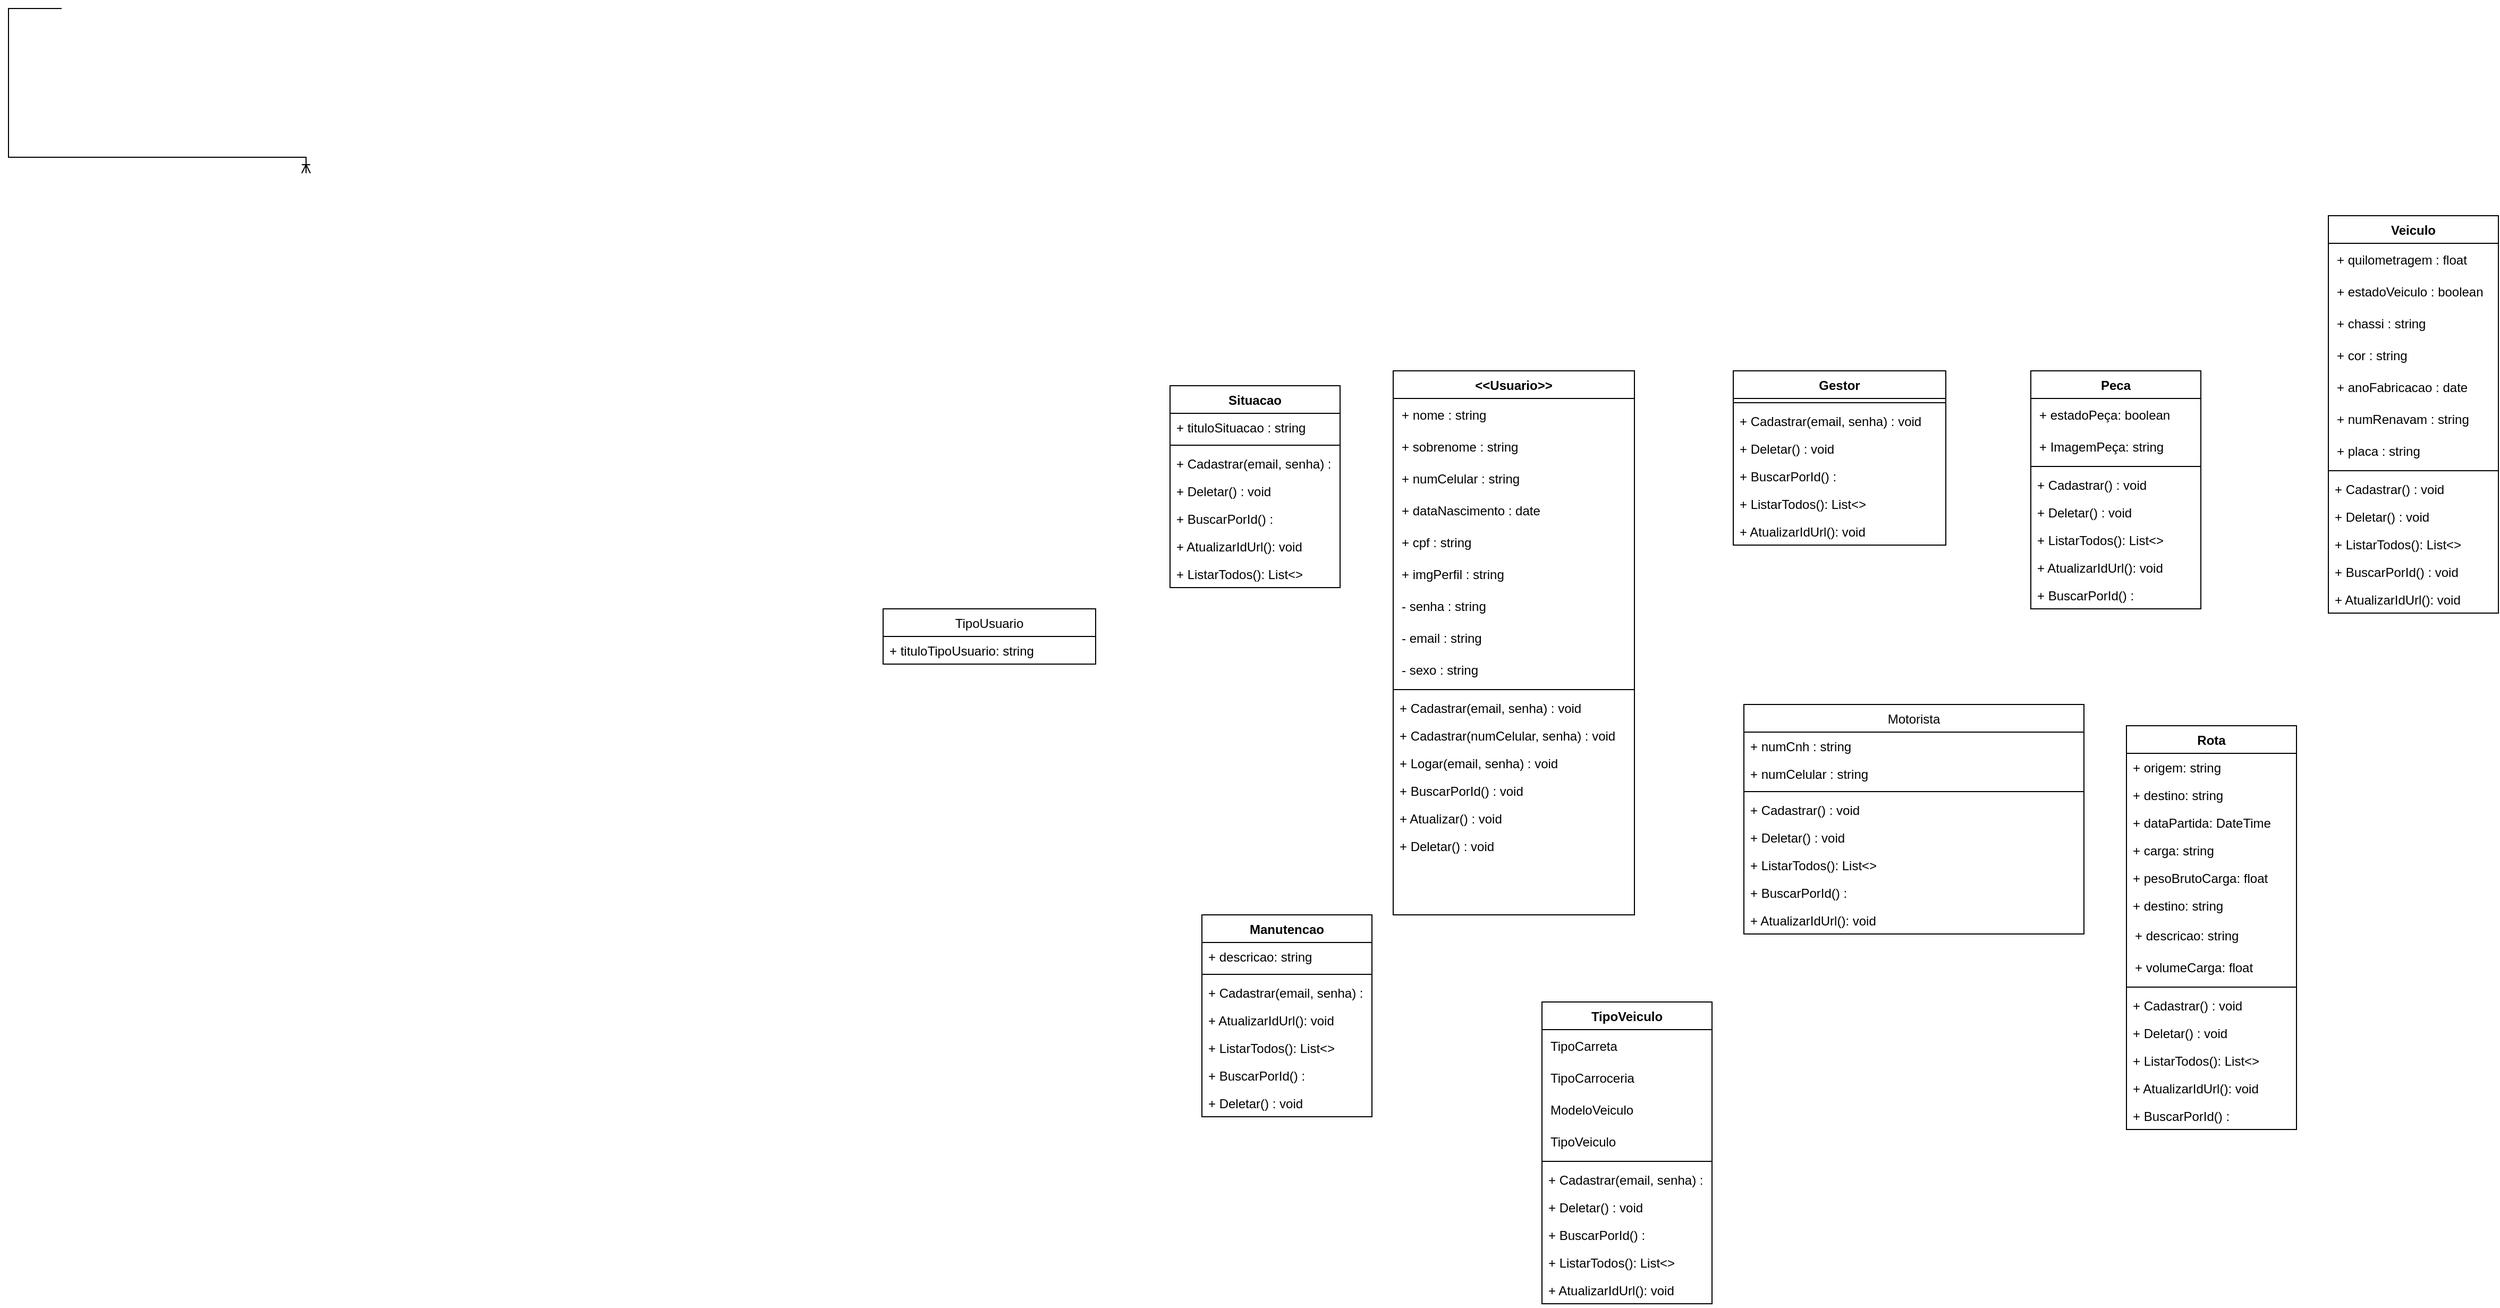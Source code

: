 <mxfile version="17.2.4" type="device" pages="3"><diagram id="xDa3OAifHj-VFm20nqYv" name="Page-1"><mxGraphModel dx="1221" dy="681" grid="1" gridSize="10" guides="1" tooltips="1" connect="1" arrows="1" fold="1" page="1" pageScale="1" pageWidth="827" pageHeight="1169" math="0" shadow="0"><root><mxCell id="0"/><mxCell id="1" parent="0"/><mxCell id="lqTDVTmZU1SLTXQvbNaN-1" value="&lt;&lt;Usuario&gt;&gt;" style="swimlane;fontStyle=1;align=center;verticalAlign=top;childLayout=stackLayout;horizontal=1;startSize=26;horizontalStack=0;resizeParent=1;resizeLast=0;collapsible=1;marginBottom=0;rounded=0;shadow=0;strokeWidth=1;" parent="1" vertex="1"><mxGeometry x="550" y="206" width="227" height="512" as="geometry"><mxRectangle x="493" y="300" width="160" height="26" as="alternateBounds"/></mxGeometry></mxCell><mxCell id="lqTDVTmZU1SLTXQvbNaN-2" value="+ nome : string" style="shape=partialRectangle;connectable=0;fillColor=none;top=0;left=0;bottom=0;right=0;align=left;spacingLeft=6;overflow=hidden;" parent="lqTDVTmZU1SLTXQvbNaN-1" vertex="1"><mxGeometry y="26" width="227" height="30" as="geometry"><mxRectangle width="150" height="30" as="alternateBounds"/></mxGeometry></mxCell><mxCell id="lqTDVTmZU1SLTXQvbNaN-3" value="+ sobrenome : string" style="shape=partialRectangle;connectable=0;fillColor=none;top=0;left=0;bottom=0;right=0;align=left;spacingLeft=6;overflow=hidden;" parent="lqTDVTmZU1SLTXQvbNaN-1" vertex="1"><mxGeometry y="56" width="227" height="30" as="geometry"><mxRectangle width="150" height="30" as="alternateBounds"/></mxGeometry></mxCell><mxCell id="lqTDVTmZU1SLTXQvbNaN-4" value="+ numCelular : string" style="shape=partialRectangle;connectable=0;fillColor=none;top=0;left=0;bottom=0;right=0;align=left;spacingLeft=6;overflow=hidden;" parent="lqTDVTmZU1SLTXQvbNaN-1" vertex="1"><mxGeometry y="86" width="227" height="30" as="geometry"><mxRectangle width="150" height="30" as="alternateBounds"/></mxGeometry></mxCell><mxCell id="lqTDVTmZU1SLTXQvbNaN-5" value="+ dataNascimento : date" style="shape=partialRectangle;connectable=0;fillColor=none;top=0;left=0;bottom=0;right=0;align=left;spacingLeft=6;overflow=hidden;" parent="lqTDVTmZU1SLTXQvbNaN-1" vertex="1"><mxGeometry y="116" width="227" height="30" as="geometry"><mxRectangle width="150" height="30" as="alternateBounds"/></mxGeometry></mxCell><mxCell id="lqTDVTmZU1SLTXQvbNaN-6" value="+ cpf : string" style="shape=partialRectangle;connectable=0;fillColor=none;top=0;left=0;bottom=0;right=0;align=left;spacingLeft=6;overflow=hidden;" parent="lqTDVTmZU1SLTXQvbNaN-1" vertex="1"><mxGeometry y="146" width="227" height="30" as="geometry"><mxRectangle width="150" height="30" as="alternateBounds"/></mxGeometry></mxCell><mxCell id="lqTDVTmZU1SLTXQvbNaN-7" value="+ imgPerfil : string" style="shape=partialRectangle;connectable=0;fillColor=none;top=0;left=0;bottom=0;right=0;align=left;spacingLeft=6;overflow=hidden;" parent="lqTDVTmZU1SLTXQvbNaN-1" vertex="1"><mxGeometry y="176" width="227" height="30" as="geometry"><mxRectangle width="150" height="30" as="alternateBounds"/></mxGeometry></mxCell><mxCell id="lqTDVTmZU1SLTXQvbNaN-8" value="- senha : string" style="shape=partialRectangle;connectable=0;fillColor=none;top=0;left=0;bottom=0;right=0;align=left;spacingLeft=6;overflow=hidden;" parent="lqTDVTmZU1SLTXQvbNaN-1" vertex="1"><mxGeometry y="206" width="227" height="30" as="geometry"><mxRectangle width="150" height="30" as="alternateBounds"/></mxGeometry></mxCell><mxCell id="lqTDVTmZU1SLTXQvbNaN-9" value="- email : string" style="shape=partialRectangle;connectable=0;fillColor=none;top=0;left=0;bottom=0;right=0;align=left;spacingLeft=6;overflow=hidden;" parent="lqTDVTmZU1SLTXQvbNaN-1" vertex="1"><mxGeometry y="236" width="227" height="30" as="geometry"><mxRectangle width="150" height="30" as="alternateBounds"/></mxGeometry></mxCell><mxCell id="lqTDVTmZU1SLTXQvbNaN-10" value="- sexo : string" style="shape=partialRectangle;connectable=0;fillColor=none;top=0;left=0;bottom=0;right=0;align=left;spacingLeft=6;overflow=hidden;" parent="lqTDVTmZU1SLTXQvbNaN-1" vertex="1"><mxGeometry y="266" width="227" height="30" as="geometry"><mxRectangle width="150" height="30" as="alternateBounds"/></mxGeometry></mxCell><mxCell id="lqTDVTmZU1SLTXQvbNaN-11" value="" style="line;html=1;strokeWidth=1;align=left;verticalAlign=middle;spacingTop=-1;spacingLeft=3;spacingRight=3;rotatable=0;labelPosition=right;points=[];portConstraint=eastwest;" parent="lqTDVTmZU1SLTXQvbNaN-1" vertex="1"><mxGeometry y="296" width="227" height="8" as="geometry"/></mxCell><mxCell id="rRSMGJlYBhI-OOFnWSli-5" value="+ Cadastrar(email, senha) : void" style="text;strokeColor=none;fillColor=none;align=left;verticalAlign=top;spacingLeft=4;spacingRight=4;overflow=hidden;rotatable=0;points=[[0,0.5],[1,0.5]];portConstraint=eastwest;" parent="lqTDVTmZU1SLTXQvbNaN-1" vertex="1"><mxGeometry y="304" width="227" height="26" as="geometry"/></mxCell><mxCell id="Z_e_S5RPqE6M24Zusw5A-1" value="+ Cadastrar(numCelular, senha) : void" style="text;strokeColor=none;fillColor=none;align=left;verticalAlign=top;spacingLeft=4;spacingRight=4;overflow=hidden;rotatable=0;points=[[0,0.5],[1,0.5]];portConstraint=eastwest;" vertex="1" parent="lqTDVTmZU1SLTXQvbNaN-1"><mxGeometry y="330" width="227" height="26" as="geometry"/></mxCell><mxCell id="Z_e_S5RPqE6M24Zusw5A-2" value="+ Logar(email, senha) : void" style="text;strokeColor=none;fillColor=none;align=left;verticalAlign=top;spacingLeft=4;spacingRight=4;overflow=hidden;rotatable=0;points=[[0,0.5],[1,0.5]];portConstraint=eastwest;" vertex="1" parent="lqTDVTmZU1SLTXQvbNaN-1"><mxGeometry y="356" width="227" height="26" as="geometry"/></mxCell><mxCell id="rRSMGJlYBhI-OOFnWSli-8" value="+ BuscarPorId() : void" style="text;strokeColor=none;fillColor=none;align=left;verticalAlign=top;spacingLeft=4;spacingRight=4;overflow=hidden;rotatable=0;points=[[0,0.5],[1,0.5]];portConstraint=eastwest;" parent="lqTDVTmZU1SLTXQvbNaN-1" vertex="1"><mxGeometry y="382" width="227" height="26" as="geometry"/></mxCell><mxCell id="rRSMGJlYBhI-OOFnWSli-7" value="+ Atualizar() : void" style="text;strokeColor=none;fillColor=none;align=left;verticalAlign=top;spacingLeft=4;spacingRight=4;overflow=hidden;rotatable=0;points=[[0,0.5],[1,0.5]];portConstraint=eastwest;" parent="lqTDVTmZU1SLTXQvbNaN-1" vertex="1"><mxGeometry y="408" width="227" height="26" as="geometry"/></mxCell><mxCell id="rRSMGJlYBhI-OOFnWSli-6" value="+ Deletar() : void" style="text;strokeColor=none;fillColor=none;align=left;verticalAlign=top;spacingLeft=4;spacingRight=4;overflow=hidden;rotatable=0;points=[[0,0.5],[1,0.5]];portConstraint=eastwest;" parent="lqTDVTmZU1SLTXQvbNaN-1" vertex="1"><mxGeometry y="434" width="227" height="26" as="geometry"/></mxCell><mxCell id="lqTDVTmZU1SLTXQvbNaN-13" value="Motorista" style="swimlane;fontStyle=0;align=center;verticalAlign=top;childLayout=stackLayout;horizontal=1;startSize=26;horizontalStack=0;resizeParent=1;resizeLast=0;collapsible=1;marginBottom=0;rounded=0;shadow=0;strokeWidth=1;" parent="1" vertex="1"><mxGeometry x="880" y="520" width="320" height="216" as="geometry"><mxRectangle x="550" y="140" width="160" height="26" as="alternateBounds"/></mxGeometry></mxCell><mxCell id="lqTDVTmZU1SLTXQvbNaN-14" value="+ numCnh : string" style="text;align=left;verticalAlign=top;spacingLeft=4;spacingRight=4;overflow=hidden;rotatable=0;points=[[0,0.5],[1,0.5]];portConstraint=eastwest;" parent="lqTDVTmZU1SLTXQvbNaN-13" vertex="1"><mxGeometry y="26" width="320" height="26" as="geometry"/></mxCell><mxCell id="xJmawPVlnltYOxNkcEf4-1" value="+ numCelular : string" style="text;align=left;verticalAlign=top;spacingLeft=4;spacingRight=4;overflow=hidden;rotatable=0;points=[[0,0.5],[1,0.5]];portConstraint=eastwest;" parent="lqTDVTmZU1SLTXQvbNaN-13" vertex="1"><mxGeometry y="52" width="320" height="26" as="geometry"/></mxCell><mxCell id="lqTDVTmZU1SLTXQvbNaN-19" value="" style="line;html=1;strokeWidth=1;align=left;verticalAlign=middle;spacingTop=-1;spacingLeft=3;spacingRight=3;rotatable=0;labelPosition=right;points=[];portConstraint=eastwest;" parent="lqTDVTmZU1SLTXQvbNaN-13" vertex="1"><mxGeometry y="78" width="320" height="8" as="geometry"/></mxCell><mxCell id="F9otdoyVn4391jExgXfW-71" value="+ Cadastrar() : void" style="text;strokeColor=none;fillColor=none;align=left;verticalAlign=top;spacingLeft=4;spacingRight=4;overflow=hidden;rotatable=0;points=[[0,0.5],[1,0.5]];portConstraint=eastwest;" vertex="1" parent="lqTDVTmZU1SLTXQvbNaN-13"><mxGeometry y="86" width="320" height="26" as="geometry"/></mxCell><mxCell id="F9otdoyVn4391jExgXfW-81" value="+ Deletar() : void" style="text;strokeColor=none;fillColor=none;align=left;verticalAlign=top;spacingLeft=4;spacingRight=4;overflow=hidden;rotatable=0;points=[[0,0.5],[1,0.5]];portConstraint=eastwest;" vertex="1" parent="lqTDVTmZU1SLTXQvbNaN-13"><mxGeometry y="112" width="320" height="26" as="geometry"/></mxCell><mxCell id="F9otdoyVn4391jExgXfW-72" value="+ ListarTodos(): List&lt;&gt;" style="text;strokeColor=none;fillColor=none;align=left;verticalAlign=top;spacingLeft=4;spacingRight=4;overflow=hidden;rotatable=0;points=[[0,0.5],[1,0.5]];portConstraint=eastwest;" vertex="1" parent="lqTDVTmZU1SLTXQvbNaN-13"><mxGeometry y="138" width="320" height="26" as="geometry"/></mxCell><mxCell id="F9otdoyVn4391jExgXfW-74" value="+ BuscarPorId() : " style="text;strokeColor=none;fillColor=none;align=left;verticalAlign=top;spacingLeft=4;spacingRight=4;overflow=hidden;rotatable=0;points=[[0,0.5],[1,0.5]];portConstraint=eastwest;" vertex="1" parent="lqTDVTmZU1SLTXQvbNaN-13"><mxGeometry y="164" width="320" height="26" as="geometry"/></mxCell><mxCell id="F9otdoyVn4391jExgXfW-73" value="+ AtualizarIdUrl(): void" style="text;strokeColor=none;fillColor=none;align=left;verticalAlign=top;spacingLeft=4;spacingRight=4;overflow=hidden;rotatable=0;points=[[0,0.5],[1,0.5]];portConstraint=eastwest;" vertex="1" parent="lqTDVTmZU1SLTXQvbNaN-13"><mxGeometry y="190" width="320" height="26" as="geometry"/></mxCell><mxCell id="lqTDVTmZU1SLTXQvbNaN-59" value="Gestor" style="swimlane;fontStyle=1;align=center;verticalAlign=top;childLayout=stackLayout;horizontal=1;startSize=26;horizontalStack=0;resizeParent=1;resizeParentMax=0;resizeLast=0;collapsible=1;marginBottom=0;" parent="1" vertex="1"><mxGeometry x="870" y="206" width="200" height="164" as="geometry"/></mxCell><mxCell id="lqTDVTmZU1SLTXQvbNaN-60" value="" style="line;strokeWidth=1;fillColor=none;align=left;verticalAlign=middle;spacingTop=-1;spacingLeft=3;spacingRight=3;rotatable=0;labelPosition=right;points=[];portConstraint=eastwest;" parent="lqTDVTmZU1SLTXQvbNaN-59" vertex="1"><mxGeometry y="26" width="200" height="8" as="geometry"/></mxCell><mxCell id="lqTDVTmZU1SLTXQvbNaN-64" value="+ Cadastrar(email, senha) : void" style="text;strokeColor=none;fillColor=none;align=left;verticalAlign=top;spacingLeft=4;spacingRight=4;overflow=hidden;rotatable=0;points=[[0,0.5],[1,0.5]];portConstraint=eastwest;" parent="lqTDVTmZU1SLTXQvbNaN-59" vertex="1"><mxGeometry y="34" width="200" height="26" as="geometry"/></mxCell><mxCell id="lqTDVTmZU1SLTXQvbNaN-65" value="+ Deletar() : void" style="text;strokeColor=none;fillColor=none;align=left;verticalAlign=top;spacingLeft=4;spacingRight=4;overflow=hidden;rotatable=0;points=[[0,0.5],[1,0.5]];portConstraint=eastwest;" parent="lqTDVTmZU1SLTXQvbNaN-59" vertex="1"><mxGeometry y="60" width="200" height="26" as="geometry"/></mxCell><mxCell id="lqTDVTmZU1SLTXQvbNaN-66" value="+ BuscarPorId() : " style="text;strokeColor=none;fillColor=none;align=left;verticalAlign=top;spacingLeft=4;spacingRight=4;overflow=hidden;rotatable=0;points=[[0,0.5],[1,0.5]];portConstraint=eastwest;" parent="lqTDVTmZU1SLTXQvbNaN-59" vertex="1"><mxGeometry y="86" width="200" height="26" as="geometry"/></mxCell><mxCell id="lqTDVTmZU1SLTXQvbNaN-68" value="+ ListarTodos(): List&lt;&gt;" style="text;strokeColor=none;fillColor=none;align=left;verticalAlign=top;spacingLeft=4;spacingRight=4;overflow=hidden;rotatable=0;points=[[0,0.5],[1,0.5]];portConstraint=eastwest;" parent="lqTDVTmZU1SLTXQvbNaN-59" vertex="1"><mxGeometry y="112" width="200" height="26" as="geometry"/></mxCell><mxCell id="lqTDVTmZU1SLTXQvbNaN-69" value="+ AtualizarIdUrl(): void" style="text;strokeColor=none;fillColor=none;align=left;verticalAlign=top;spacingLeft=4;spacingRight=4;overflow=hidden;rotatable=0;points=[[0,0.5],[1,0.5]];portConstraint=eastwest;" parent="lqTDVTmZU1SLTXQvbNaN-59" vertex="1"><mxGeometry y="138" width="200" height="26" as="geometry"/></mxCell><mxCell id="lqTDVTmZU1SLTXQvbNaN-70" value="Veiculo" style="swimlane;fontStyle=1;align=center;verticalAlign=top;childLayout=stackLayout;horizontal=1;startSize=26;horizontalStack=0;resizeParent=1;resizeParentMax=0;resizeLast=0;collapsible=1;marginBottom=0;" parent="1" vertex="1"><mxGeometry x="1430" y="60" width="160" height="374" as="geometry"/></mxCell><mxCell id="lqTDVTmZU1SLTXQvbNaN-71" value="+ quilometragem : float" style="shape=partialRectangle;connectable=0;fillColor=none;top=0;left=0;bottom=0;right=0;align=left;spacingLeft=6;overflow=hidden;" parent="lqTDVTmZU1SLTXQvbNaN-70" vertex="1"><mxGeometry y="26" width="160" height="30" as="geometry"><mxRectangle width="150" height="30" as="alternateBounds"/></mxGeometry></mxCell><mxCell id="lqTDVTmZU1SLTXQvbNaN-72" value="+ estadoVeiculo : boolean" style="shape=partialRectangle;connectable=0;fillColor=none;top=0;left=0;bottom=0;right=0;align=left;spacingLeft=6;overflow=hidden;" parent="lqTDVTmZU1SLTXQvbNaN-70" vertex="1"><mxGeometry y="56" width="160" height="30" as="geometry"><mxRectangle width="150" height="30" as="alternateBounds"/></mxGeometry></mxCell><mxCell id="lqTDVTmZU1SLTXQvbNaN-73" value="+ chassi : string" style="shape=partialRectangle;connectable=0;fillColor=none;top=0;left=0;bottom=0;right=0;align=left;spacingLeft=6;overflow=hidden;" parent="lqTDVTmZU1SLTXQvbNaN-70" vertex="1"><mxGeometry y="86" width="160" height="30" as="geometry"><mxRectangle width="150" height="30" as="alternateBounds"/></mxGeometry></mxCell><mxCell id="lqTDVTmZU1SLTXQvbNaN-74" value="+ cor : string" style="shape=partialRectangle;connectable=0;fillColor=none;top=0;left=0;bottom=0;right=0;align=left;spacingLeft=6;overflow=hidden;" parent="lqTDVTmZU1SLTXQvbNaN-70" vertex="1"><mxGeometry y="116" width="160" height="30" as="geometry"><mxRectangle width="150" height="30" as="alternateBounds"/></mxGeometry></mxCell><mxCell id="lqTDVTmZU1SLTXQvbNaN-76" value="+ anoFabricacao : date" style="shape=partialRectangle;connectable=0;fillColor=none;top=0;left=0;bottom=0;right=0;align=left;spacingLeft=6;overflow=hidden;" parent="lqTDVTmZU1SLTXQvbNaN-70" vertex="1"><mxGeometry y="146" width="160" height="30" as="geometry"><mxRectangle width="150" height="30" as="alternateBounds"/></mxGeometry></mxCell><mxCell id="lqTDVTmZU1SLTXQvbNaN-77" value="+ numRenavam : string" style="shape=partialRectangle;connectable=0;fillColor=none;top=0;left=0;bottom=0;right=0;align=left;spacingLeft=6;overflow=hidden;" parent="lqTDVTmZU1SLTXQvbNaN-70" vertex="1"><mxGeometry y="176" width="160" height="30" as="geometry"><mxRectangle width="150" height="30" as="alternateBounds"/></mxGeometry></mxCell><mxCell id="lqTDVTmZU1SLTXQvbNaN-78" value="+ placa : string" style="shape=partialRectangle;connectable=0;fillColor=none;top=0;left=0;bottom=0;right=0;align=left;spacingLeft=6;overflow=hidden;" parent="lqTDVTmZU1SLTXQvbNaN-70" vertex="1"><mxGeometry y="206" width="160" height="30" as="geometry"><mxRectangle width="150" height="30" as="alternateBounds"/></mxGeometry></mxCell><mxCell id="lqTDVTmZU1SLTXQvbNaN-79" value="" style="line;strokeWidth=1;fillColor=none;align=left;verticalAlign=middle;spacingTop=-1;spacingLeft=3;spacingRight=3;rotatable=0;labelPosition=right;points=[];portConstraint=eastwest;" parent="lqTDVTmZU1SLTXQvbNaN-70" vertex="1"><mxGeometry y="236" width="160" height="8" as="geometry"/></mxCell><mxCell id="rRSMGJlYBhI-OOFnWSli-1" value="+ Cadastrar() : void" style="text;strokeColor=none;fillColor=none;align=left;verticalAlign=top;spacingLeft=4;spacingRight=4;overflow=hidden;rotatable=0;points=[[0,0.5],[1,0.5]];portConstraint=eastwest;" parent="lqTDVTmZU1SLTXQvbNaN-70" vertex="1"><mxGeometry y="244" width="160" height="26" as="geometry"/></mxCell><mxCell id="rRSMGJlYBhI-OOFnWSli-2" value="+ Deletar() : void" style="text;strokeColor=none;fillColor=none;align=left;verticalAlign=top;spacingLeft=4;spacingRight=4;overflow=hidden;rotatable=0;points=[[0,0.5],[1,0.5]];portConstraint=eastwest;" parent="lqTDVTmZU1SLTXQvbNaN-70" vertex="1"><mxGeometry y="270" width="160" height="26" as="geometry"/></mxCell><mxCell id="F9otdoyVn4391jExgXfW-84" value="+ ListarTodos(): List&lt;&gt;" style="text;strokeColor=none;fillColor=none;align=left;verticalAlign=top;spacingLeft=4;spacingRight=4;overflow=hidden;rotatable=0;points=[[0,0.5],[1,0.5]];portConstraint=eastwest;" vertex="1" parent="lqTDVTmZU1SLTXQvbNaN-70"><mxGeometry y="296" width="160" height="26" as="geometry"/></mxCell><mxCell id="rRSMGJlYBhI-OOFnWSli-4" value="+ BuscarPorId() : void" style="text;strokeColor=none;fillColor=none;align=left;verticalAlign=top;spacingLeft=4;spacingRight=4;overflow=hidden;rotatable=0;points=[[0,0.5],[1,0.5]];portConstraint=eastwest;" parent="lqTDVTmZU1SLTXQvbNaN-70" vertex="1"><mxGeometry y="322" width="160" height="26" as="geometry"/></mxCell><mxCell id="F9otdoyVn4391jExgXfW-83" value="+ AtualizarIdUrl(): void" style="text;strokeColor=none;fillColor=none;align=left;verticalAlign=top;spacingLeft=4;spacingRight=4;overflow=hidden;rotatable=0;points=[[0,0.5],[1,0.5]];portConstraint=eastwest;" vertex="1" parent="lqTDVTmZU1SLTXQvbNaN-70"><mxGeometry y="348" width="160" height="26" as="geometry"/></mxCell><mxCell id="XAOPHTRhuTfSZr5gY6S_-118" value="" style="edgeStyle=orthogonalEdgeStyle;fontSize=12;html=1;endArrow=ERoneToMany;rounded=0;" edge="1" parent="1" target="XAOPHTRhuTfSZr5gY6S_-120"><mxGeometry width="100" height="100" relative="1" as="geometry"><mxPoint x="-703.0" y="-135.0" as="sourcePoint"/><mxPoint x="-473" y="20" as="targetPoint"/><Array as="points"><mxPoint x="-753" y="-135"/><mxPoint x="-753" y="5"/></Array></mxGeometry></mxCell><mxCell id="F9otdoyVn4391jExgXfW-33" value="Situacao" style="swimlane;fontStyle=1;align=center;verticalAlign=top;childLayout=stackLayout;horizontal=1;startSize=26;horizontalStack=0;resizeParent=1;resizeParentMax=0;resizeLast=0;collapsible=1;marginBottom=0;" vertex="1" parent="1"><mxGeometry x="340" y="220" width="160" height="190" as="geometry"/></mxCell><mxCell id="F9otdoyVn4391jExgXfW-34" value="+ tituloSituacao : string" style="text;strokeColor=none;fillColor=none;align=left;verticalAlign=top;spacingLeft=4;spacingRight=4;overflow=hidden;rotatable=0;points=[[0,0.5],[1,0.5]];portConstraint=eastwest;" vertex="1" parent="F9otdoyVn4391jExgXfW-33"><mxGeometry y="26" width="160" height="26" as="geometry"/></mxCell><mxCell id="F9otdoyVn4391jExgXfW-35" value="" style="line;strokeWidth=1;fillColor=none;align=left;verticalAlign=middle;spacingTop=-1;spacingLeft=3;spacingRight=3;rotatable=0;labelPosition=right;points=[];portConstraint=eastwest;" vertex="1" parent="F9otdoyVn4391jExgXfW-33"><mxGeometry y="52" width="160" height="8" as="geometry"/></mxCell><mxCell id="F9otdoyVn4391jExgXfW-99" value="+ Cadastrar(email, senha) : void" style="text;strokeColor=none;fillColor=none;align=left;verticalAlign=top;spacingLeft=4;spacingRight=4;overflow=hidden;rotatable=0;points=[[0,0.5],[1,0.5]];portConstraint=eastwest;" vertex="1" parent="F9otdoyVn4391jExgXfW-33"><mxGeometry y="60" width="160" height="26" as="geometry"/></mxCell><mxCell id="F9otdoyVn4391jExgXfW-100" value="+ Deletar() : void" style="text;strokeColor=none;fillColor=none;align=left;verticalAlign=top;spacingLeft=4;spacingRight=4;overflow=hidden;rotatable=0;points=[[0,0.5],[1,0.5]];portConstraint=eastwest;" vertex="1" parent="F9otdoyVn4391jExgXfW-33"><mxGeometry y="86" width="160" height="26" as="geometry"/></mxCell><mxCell id="F9otdoyVn4391jExgXfW-101" value="+ BuscarPorId() : " style="text;strokeColor=none;fillColor=none;align=left;verticalAlign=top;spacingLeft=4;spacingRight=4;overflow=hidden;rotatable=0;points=[[0,0.5],[1,0.5]];portConstraint=eastwest;" vertex="1" parent="F9otdoyVn4391jExgXfW-33"><mxGeometry y="112" width="160" height="26" as="geometry"/></mxCell><mxCell id="F9otdoyVn4391jExgXfW-103" value="+ AtualizarIdUrl(): void" style="text;strokeColor=none;fillColor=none;align=left;verticalAlign=top;spacingLeft=4;spacingRight=4;overflow=hidden;rotatable=0;points=[[0,0.5],[1,0.5]];portConstraint=eastwest;" vertex="1" parent="F9otdoyVn4391jExgXfW-33"><mxGeometry y="138" width="160" height="26" as="geometry"/></mxCell><mxCell id="F9otdoyVn4391jExgXfW-102" value="+ ListarTodos(): List&lt;&gt;" style="text;strokeColor=none;fillColor=none;align=left;verticalAlign=top;spacingLeft=4;spacingRight=4;overflow=hidden;rotatable=0;points=[[0,0.5],[1,0.5]];portConstraint=eastwest;" vertex="1" parent="F9otdoyVn4391jExgXfW-33"><mxGeometry y="164" width="160" height="26" as="geometry"/></mxCell><mxCell id="F9otdoyVn4391jExgXfW-37" value="Rota" style="swimlane;fontStyle=1;align=center;verticalAlign=top;childLayout=stackLayout;horizontal=1;startSize=26;horizontalStack=0;resizeParent=1;resizeParentMax=0;resizeLast=0;collapsible=1;marginBottom=0;" vertex="1" parent="1"><mxGeometry x="1240" y="540" width="160" height="380" as="geometry"/></mxCell><mxCell id="F9otdoyVn4391jExgXfW-38" value="+ origem: string" style="text;strokeColor=none;fillColor=none;align=left;verticalAlign=top;spacingLeft=4;spacingRight=4;overflow=hidden;rotatable=0;points=[[0,0.5],[1,0.5]];portConstraint=eastwest;" vertex="1" parent="F9otdoyVn4391jExgXfW-37"><mxGeometry y="26" width="160" height="26" as="geometry"/></mxCell><mxCell id="F9otdoyVn4391jExgXfW-43" value="+ destino: string" style="text;strokeColor=none;fillColor=none;align=left;verticalAlign=top;spacingLeft=4;spacingRight=4;overflow=hidden;rotatable=0;points=[[0,0.5],[1,0.5]];portConstraint=eastwest;" vertex="1" parent="F9otdoyVn4391jExgXfW-37"><mxGeometry y="52" width="160" height="26" as="geometry"/></mxCell><mxCell id="F9otdoyVn4391jExgXfW-44" value="+ dataPartida: DateTime" style="text;strokeColor=none;fillColor=none;align=left;verticalAlign=top;spacingLeft=4;spacingRight=4;overflow=hidden;rotatable=0;points=[[0,0.5],[1,0.5]];portConstraint=eastwest;" vertex="1" parent="F9otdoyVn4391jExgXfW-37"><mxGeometry y="78" width="160" height="26" as="geometry"/></mxCell><mxCell id="F9otdoyVn4391jExgXfW-46" value="+ carga: string" style="text;strokeColor=none;fillColor=none;align=left;verticalAlign=top;spacingLeft=4;spacingRight=4;overflow=hidden;rotatable=0;points=[[0,0.5],[1,0.5]];portConstraint=eastwest;" vertex="1" parent="F9otdoyVn4391jExgXfW-37"><mxGeometry y="104" width="160" height="26" as="geometry"/></mxCell><mxCell id="F9otdoyVn4391jExgXfW-45" value="+ pesoBrutoCarga: float" style="text;strokeColor=none;fillColor=none;align=left;verticalAlign=top;spacingLeft=4;spacingRight=4;overflow=hidden;rotatable=0;points=[[0,0.5],[1,0.5]];portConstraint=eastwest;" vertex="1" parent="F9otdoyVn4391jExgXfW-37"><mxGeometry y="130" width="160" height="26" as="geometry"/></mxCell><mxCell id="F9otdoyVn4391jExgXfW-47" value="+ destino: string" style="text;strokeColor=none;fillColor=none;align=left;verticalAlign=top;spacingLeft=4;spacingRight=4;overflow=hidden;rotatable=0;points=[[0,0.5],[1,0.5]];portConstraint=eastwest;" vertex="1" parent="F9otdoyVn4391jExgXfW-37"><mxGeometry y="156" width="160" height="26" as="geometry"/></mxCell><mxCell id="F9otdoyVn4391jExgXfW-49" value="+ descricao: string" style="shape=partialRectangle;connectable=0;fillColor=none;top=0;left=0;bottom=0;right=0;align=left;spacingLeft=6;overflow=hidden;" vertex="1" parent="F9otdoyVn4391jExgXfW-37"><mxGeometry y="182" width="160" height="30" as="geometry"><mxRectangle width="150" height="30" as="alternateBounds"/></mxGeometry></mxCell><mxCell id="F9otdoyVn4391jExgXfW-48" value="+ volumeCarga: float" style="shape=partialRectangle;connectable=0;fillColor=none;top=0;left=0;bottom=0;right=0;align=left;spacingLeft=6;overflow=hidden;" vertex="1" parent="F9otdoyVn4391jExgXfW-37"><mxGeometry y="212" width="160" height="30" as="geometry"><mxRectangle width="150" height="30" as="alternateBounds"/></mxGeometry></mxCell><mxCell id="F9otdoyVn4391jExgXfW-39" value="" style="line;strokeWidth=1;fillColor=none;align=left;verticalAlign=middle;spacingTop=-1;spacingLeft=3;spacingRight=3;rotatable=0;labelPosition=right;points=[];portConstraint=eastwest;" vertex="1" parent="F9otdoyVn4391jExgXfW-37"><mxGeometry y="242" width="160" height="8" as="geometry"/></mxCell><mxCell id="F9otdoyVn4391jExgXfW-67" value="+ Cadastrar() : void" style="text;strokeColor=none;fillColor=none;align=left;verticalAlign=top;spacingLeft=4;spacingRight=4;overflow=hidden;rotatable=0;points=[[0,0.5],[1,0.5]];portConstraint=eastwest;" vertex="1" parent="F9otdoyVn4391jExgXfW-37"><mxGeometry y="250" width="160" height="26" as="geometry"/></mxCell><mxCell id="F9otdoyVn4391jExgXfW-80" value="+ Deletar() : void" style="text;strokeColor=none;fillColor=none;align=left;verticalAlign=top;spacingLeft=4;spacingRight=4;overflow=hidden;rotatable=0;points=[[0,0.5],[1,0.5]];portConstraint=eastwest;" vertex="1" parent="F9otdoyVn4391jExgXfW-37"><mxGeometry y="276" width="160" height="26" as="geometry"/></mxCell><mxCell id="F9otdoyVn4391jExgXfW-68" value="+ ListarTodos(): List&lt;&gt;" style="text;strokeColor=none;fillColor=none;align=left;verticalAlign=top;spacingLeft=4;spacingRight=4;overflow=hidden;rotatable=0;points=[[0,0.5],[1,0.5]];portConstraint=eastwest;" vertex="1" parent="F9otdoyVn4391jExgXfW-37"><mxGeometry y="302" width="160" height="26" as="geometry"/></mxCell><mxCell id="F9otdoyVn4391jExgXfW-69" value="+ AtualizarIdUrl(): void" style="text;strokeColor=none;fillColor=none;align=left;verticalAlign=top;spacingLeft=4;spacingRight=4;overflow=hidden;rotatable=0;points=[[0,0.5],[1,0.5]];portConstraint=eastwest;" vertex="1" parent="F9otdoyVn4391jExgXfW-37"><mxGeometry y="328" width="160" height="26" as="geometry"/></mxCell><mxCell id="F9otdoyVn4391jExgXfW-70" value="+ BuscarPorId() : " style="text;strokeColor=none;fillColor=none;align=left;verticalAlign=top;spacingLeft=4;spacingRight=4;overflow=hidden;rotatable=0;points=[[0,0.5],[1,0.5]];portConstraint=eastwest;" vertex="1" parent="F9otdoyVn4391jExgXfW-37"><mxGeometry y="354" width="160" height="26" as="geometry"/></mxCell><mxCell id="F9otdoyVn4391jExgXfW-51" value="Peca" style="swimlane;fontStyle=1;align=center;verticalAlign=top;childLayout=stackLayout;horizontal=1;startSize=26;horizontalStack=0;resizeParent=1;resizeParentMax=0;resizeLast=0;collapsible=1;marginBottom=0;" vertex="1" parent="1"><mxGeometry x="1150" y="206" width="160" height="224" as="geometry"/></mxCell><mxCell id="F9otdoyVn4391jExgXfW-55" value="+ estadoPeça: boolean" style="shape=partialRectangle;connectable=0;fillColor=none;top=0;left=0;bottom=0;right=0;align=left;spacingLeft=6;overflow=hidden;" vertex="1" parent="F9otdoyVn4391jExgXfW-51"><mxGeometry y="26" width="160" height="30" as="geometry"><mxRectangle width="150" height="30" as="alternateBounds"/></mxGeometry></mxCell><mxCell id="F9otdoyVn4391jExgXfW-56" value="+ ImagemPeça: string" style="shape=partialRectangle;connectable=0;fillColor=none;top=0;left=0;bottom=0;right=0;align=left;spacingLeft=6;overflow=hidden;strokeColor=default;strokeWidth=1;" vertex="1" parent="F9otdoyVn4391jExgXfW-51"><mxGeometry y="56" width="160" height="30" as="geometry"><mxRectangle width="150" height="30" as="alternateBounds"/></mxGeometry></mxCell><mxCell id="F9otdoyVn4391jExgXfW-53" value="" style="line;strokeWidth=1;fillColor=none;align=left;verticalAlign=middle;spacingTop=-1;spacingLeft=3;spacingRight=3;rotatable=0;labelPosition=right;points=[];portConstraint=eastwest;" vertex="1" parent="F9otdoyVn4391jExgXfW-51"><mxGeometry y="86" width="160" height="8" as="geometry"/></mxCell><mxCell id="F9otdoyVn4391jExgXfW-62" value="+ Cadastrar() : void" style="text;strokeColor=none;fillColor=none;align=left;verticalAlign=top;spacingLeft=4;spacingRight=4;overflow=hidden;rotatable=0;points=[[0,0.5],[1,0.5]];portConstraint=eastwest;" vertex="1" parent="F9otdoyVn4391jExgXfW-51"><mxGeometry y="94" width="160" height="26" as="geometry"/></mxCell><mxCell id="F9otdoyVn4391jExgXfW-79" value="+ Deletar() : void" style="text;strokeColor=none;fillColor=none;align=left;verticalAlign=top;spacingLeft=4;spacingRight=4;overflow=hidden;rotatable=0;points=[[0,0.5],[1,0.5]];portConstraint=eastwest;" vertex="1" parent="F9otdoyVn4391jExgXfW-51"><mxGeometry y="120" width="160" height="26" as="geometry"/></mxCell><mxCell id="F9otdoyVn4391jExgXfW-63" value="+ ListarTodos(): List&lt;&gt;" style="text;strokeColor=none;fillColor=none;align=left;verticalAlign=top;spacingLeft=4;spacingRight=4;overflow=hidden;rotatable=0;points=[[0,0.5],[1,0.5]];portConstraint=eastwest;" vertex="1" parent="F9otdoyVn4391jExgXfW-51"><mxGeometry y="146" width="160" height="26" as="geometry"/></mxCell><mxCell id="F9otdoyVn4391jExgXfW-65" value="+ AtualizarIdUrl(): void" style="text;strokeColor=none;fillColor=none;align=left;verticalAlign=top;spacingLeft=4;spacingRight=4;overflow=hidden;rotatable=0;points=[[0,0.5],[1,0.5]];portConstraint=eastwest;" vertex="1" parent="F9otdoyVn4391jExgXfW-51"><mxGeometry y="172" width="160" height="26" as="geometry"/></mxCell><mxCell id="F9otdoyVn4391jExgXfW-64" value="+ BuscarPorId() : " style="text;strokeColor=none;fillColor=none;align=left;verticalAlign=top;spacingLeft=4;spacingRight=4;overflow=hidden;rotatable=0;points=[[0,0.5],[1,0.5]];portConstraint=eastwest;" vertex="1" parent="F9otdoyVn4391jExgXfW-51"><mxGeometry y="198" width="160" height="26" as="geometry"/></mxCell><mxCell id="F9otdoyVn4391jExgXfW-95" value="TipoUsuario" style="swimlane;fontStyle=0;childLayout=stackLayout;horizontal=1;startSize=26;fillColor=none;horizontalStack=0;resizeParent=1;resizeParentMax=0;resizeLast=0;collapsible=1;marginBottom=0;" vertex="1" parent="1"><mxGeometry x="70" y="430" width="200" height="52" as="geometry"/></mxCell><mxCell id="F9otdoyVn4391jExgXfW-96" value="+ tituloTipoUsuario: string" style="text;strokeColor=none;fillColor=none;align=left;verticalAlign=top;spacingLeft=4;spacingRight=4;overflow=hidden;rotatable=0;points=[[0,0.5],[1,0.5]];portConstraint=eastwest;" vertex="1" parent="F9otdoyVn4391jExgXfW-95"><mxGeometry y="26" width="200" height="26" as="geometry"/></mxCell><mxCell id="F9otdoyVn4391jExgXfW-105" value="Manutencao" style="swimlane;fontStyle=1;align=center;verticalAlign=top;childLayout=stackLayout;horizontal=1;startSize=26;horizontalStack=0;resizeParent=1;resizeParentMax=0;resizeLast=0;collapsible=1;marginBottom=0;" vertex="1" parent="1"><mxGeometry x="370" y="718" width="160" height="190" as="geometry"/></mxCell><mxCell id="F9otdoyVn4391jExgXfW-106" value="+ descricao: string" style="text;strokeColor=none;fillColor=none;align=left;verticalAlign=top;spacingLeft=4;spacingRight=4;overflow=hidden;rotatable=0;points=[[0,0.5],[1,0.5]];portConstraint=eastwest;" vertex="1" parent="F9otdoyVn4391jExgXfW-105"><mxGeometry y="26" width="160" height="26" as="geometry"/></mxCell><mxCell id="F9otdoyVn4391jExgXfW-107" value="" style="line;strokeWidth=1;fillColor=none;align=left;verticalAlign=middle;spacingTop=-1;spacingLeft=3;spacingRight=3;rotatable=0;labelPosition=right;points=[];portConstraint=eastwest;" vertex="1" parent="F9otdoyVn4391jExgXfW-105"><mxGeometry y="52" width="160" height="8" as="geometry"/></mxCell><mxCell id="F9otdoyVn4391jExgXfW-109" value="+ Cadastrar(email, senha) : void" style="text;strokeColor=none;fillColor=none;align=left;verticalAlign=top;spacingLeft=4;spacingRight=4;overflow=hidden;rotatable=0;points=[[0,0.5],[1,0.5]];portConstraint=eastwest;" vertex="1" parent="F9otdoyVn4391jExgXfW-105"><mxGeometry y="60" width="160" height="26" as="geometry"/></mxCell><mxCell id="F9otdoyVn4391jExgXfW-113" value="+ AtualizarIdUrl(): void" style="text;strokeColor=none;fillColor=none;align=left;verticalAlign=top;spacingLeft=4;spacingRight=4;overflow=hidden;rotatable=0;points=[[0,0.5],[1,0.5]];portConstraint=eastwest;" vertex="1" parent="F9otdoyVn4391jExgXfW-105"><mxGeometry y="86" width="160" height="26" as="geometry"/></mxCell><mxCell id="F9otdoyVn4391jExgXfW-112" value="+ ListarTodos(): List&lt;&gt;" style="text;strokeColor=none;fillColor=none;align=left;verticalAlign=top;spacingLeft=4;spacingRight=4;overflow=hidden;rotatable=0;points=[[0,0.5],[1,0.5]];portConstraint=eastwest;" vertex="1" parent="F9otdoyVn4391jExgXfW-105"><mxGeometry y="112" width="160" height="26" as="geometry"/></mxCell><mxCell id="F9otdoyVn4391jExgXfW-111" value="+ BuscarPorId() : " style="text;strokeColor=none;fillColor=none;align=left;verticalAlign=top;spacingLeft=4;spacingRight=4;overflow=hidden;rotatable=0;points=[[0,0.5],[1,0.5]];portConstraint=eastwest;" vertex="1" parent="F9otdoyVn4391jExgXfW-105"><mxGeometry y="138" width="160" height="26" as="geometry"/></mxCell><mxCell id="F9otdoyVn4391jExgXfW-110" value="+ Deletar() : void" style="text;strokeColor=none;fillColor=none;align=left;verticalAlign=top;spacingLeft=4;spacingRight=4;overflow=hidden;rotatable=0;points=[[0,0.5],[1,0.5]];portConstraint=eastwest;" vertex="1" parent="F9otdoyVn4391jExgXfW-105"><mxGeometry y="164" width="160" height="26" as="geometry"/></mxCell><mxCell id="F9otdoyVn4391jExgXfW-115" value="TipoVeiculo" style="swimlane;fontStyle=1;align=center;verticalAlign=top;childLayout=stackLayout;horizontal=1;startSize=26;horizontalStack=0;resizeParent=1;resizeParentMax=0;resizeLast=0;collapsible=1;marginBottom=0;" vertex="1" parent="1"><mxGeometry x="690" y="800" width="160" height="284" as="geometry"/></mxCell><mxCell id="F9otdoyVn4391jExgXfW-119" value="TipoCarreta" style="shape=partialRectangle;connectable=0;fillColor=none;top=0;left=0;bottom=0;right=0;align=left;spacingLeft=6;overflow=hidden;" vertex="1" parent="F9otdoyVn4391jExgXfW-115"><mxGeometry y="26" width="160" height="30" as="geometry"><mxRectangle width="150" height="30" as="alternateBounds"/></mxGeometry></mxCell><mxCell id="F9otdoyVn4391jExgXfW-122" value="TipoCarroceria" style="shape=partialRectangle;connectable=0;fillColor=none;top=0;left=0;bottom=0;right=0;align=left;spacingLeft=6;overflow=hidden;" vertex="1" parent="F9otdoyVn4391jExgXfW-115"><mxGeometry y="56" width="160" height="30" as="geometry"><mxRectangle width="150" height="30" as="alternateBounds"/></mxGeometry></mxCell><mxCell id="F9otdoyVn4391jExgXfW-121" value="ModeloVeiculo" style="shape=partialRectangle;connectable=0;fillColor=none;top=0;left=0;bottom=0;right=0;align=left;spacingLeft=6;overflow=hidden;" vertex="1" parent="F9otdoyVn4391jExgXfW-115"><mxGeometry y="86" width="160" height="30" as="geometry"><mxRectangle width="150" height="30" as="alternateBounds"/></mxGeometry></mxCell><mxCell id="F9otdoyVn4391jExgXfW-120" value="TipoVeiculo" style="shape=partialRectangle;connectable=0;fillColor=none;top=0;left=0;bottom=0;right=0;align=left;spacingLeft=6;overflow=hidden;" vertex="1" parent="F9otdoyVn4391jExgXfW-115"><mxGeometry y="116" width="160" height="30" as="geometry"><mxRectangle width="150" height="30" as="alternateBounds"/></mxGeometry></mxCell><mxCell id="F9otdoyVn4391jExgXfW-117" value="" style="line;strokeWidth=1;fillColor=none;align=left;verticalAlign=middle;spacingTop=-1;spacingLeft=3;spacingRight=3;rotatable=0;labelPosition=right;points=[];portConstraint=eastwest;" vertex="1" parent="F9otdoyVn4391jExgXfW-115"><mxGeometry y="146" width="160" height="8" as="geometry"/></mxCell><mxCell id="F9otdoyVn4391jExgXfW-123" value="+ Cadastrar(email, senha) : void" style="text;strokeColor=none;fillColor=none;align=left;verticalAlign=top;spacingLeft=4;spacingRight=4;overflow=hidden;rotatable=0;points=[[0,0.5],[1,0.5]];portConstraint=eastwest;" vertex="1" parent="F9otdoyVn4391jExgXfW-115"><mxGeometry y="154" width="160" height="26" as="geometry"/></mxCell><mxCell id="F9otdoyVn4391jExgXfW-124" value="+ Deletar() : void" style="text;strokeColor=none;fillColor=none;align=left;verticalAlign=top;spacingLeft=4;spacingRight=4;overflow=hidden;rotatable=0;points=[[0,0.5],[1,0.5]];portConstraint=eastwest;" vertex="1" parent="F9otdoyVn4391jExgXfW-115"><mxGeometry y="180" width="160" height="26" as="geometry"/></mxCell><mxCell id="F9otdoyVn4391jExgXfW-125" value="+ BuscarPorId() : " style="text;strokeColor=none;fillColor=none;align=left;verticalAlign=top;spacingLeft=4;spacingRight=4;overflow=hidden;rotatable=0;points=[[0,0.5],[1,0.5]];portConstraint=eastwest;" vertex="1" parent="F9otdoyVn4391jExgXfW-115"><mxGeometry y="206" width="160" height="26" as="geometry"/></mxCell><mxCell id="F9otdoyVn4391jExgXfW-127" value="+ ListarTodos(): List&lt;&gt;" style="text;strokeColor=none;fillColor=none;align=left;verticalAlign=top;spacingLeft=4;spacingRight=4;overflow=hidden;rotatable=0;points=[[0,0.5],[1,0.5]];portConstraint=eastwest;" vertex="1" parent="F9otdoyVn4391jExgXfW-115"><mxGeometry y="232" width="160" height="26" as="geometry"/></mxCell><mxCell id="F9otdoyVn4391jExgXfW-126" value="+ AtualizarIdUrl(): void" style="text;strokeColor=none;fillColor=none;align=left;verticalAlign=top;spacingLeft=4;spacingRight=4;overflow=hidden;rotatable=0;points=[[0,0.5],[1,0.5]];portConstraint=eastwest;" vertex="1" parent="F9otdoyVn4391jExgXfW-115"><mxGeometry y="258" width="160" height="26" as="geometry"/></mxCell></root></mxGraphModel></diagram><diagram name="modelo-logico" id="txv8iRo1Lglj_IYctPsx"><mxGraphModel dx="2903" dy="2327" grid="1" gridSize="10" guides="1" tooltips="1" connect="1" arrows="1" fold="1" page="1" pageScale="1" pageWidth="827" pageHeight="1169" math="0" shadow="0"><root><mxCell id="0"/><mxCell id="1" parent="0"/><mxCell id="cU_Qo0ArDRkJJlJCVyYE-1" value="veiculo" style="shape=table;startSize=30;container=1;collapsible=1;childLayout=tableLayout;fixedRows=1;rowLines=0;fontStyle=1;align=center;resizeLast=1;" parent="1" vertex="1"><mxGeometry x="263" y="-400" width="180" height="310" as="geometry"/></mxCell><mxCell id="rmTXHxQ-v0osWVu6WS2o-53" value="" style="shape=tableRow;horizontal=0;startSize=0;swimlaneHead=0;swimlaneBody=0;fillColor=none;collapsible=0;dropTarget=0;points=[[0,0.5],[1,0.5]];portConstraint=eastwest;top=0;left=0;right=0;bottom=0;" parent="cU_Qo0ArDRkJJlJCVyYE-1" vertex="1"><mxGeometry y="30" width="180" height="30" as="geometry"/></mxCell><mxCell id="rmTXHxQ-v0osWVu6WS2o-54" value="FK" style="shape=partialRectangle;connectable=0;fillColor=none;top=0;left=0;bottom=0;right=0;fontStyle=1;overflow=hidden;" parent="rmTXHxQ-v0osWVu6WS2o-53" vertex="1"><mxGeometry width="30" height="30" as="geometry"><mxRectangle width="30" height="30" as="alternateBounds"/></mxGeometry></mxCell><mxCell id="rmTXHxQ-v0osWVu6WS2o-55" value="idTipoVeiculo" style="shape=partialRectangle;connectable=0;fillColor=none;top=0;left=0;bottom=0;right=0;align=left;spacingLeft=6;fontStyle=1;overflow=hidden;" parent="rmTXHxQ-v0osWVu6WS2o-53" vertex="1"><mxGeometry x="30" width="150" height="30" as="geometry"><mxRectangle width="150" height="30" as="alternateBounds"/></mxGeometry></mxCell><mxCell id="cU_Qo0ArDRkJJlJCVyYE-2" value="" style="shape=tableRow;horizontal=0;startSize=0;swimlaneHead=0;swimlaneBody=0;fillColor=none;collapsible=0;dropTarget=0;points=[[0,0.5],[1,0.5]];portConstraint=eastwest;top=0;left=0;right=0;bottom=1;" parent="cU_Qo0ArDRkJJlJCVyYE-1" vertex="1"><mxGeometry y="60" width="180" height="30" as="geometry"/></mxCell><mxCell id="cU_Qo0ArDRkJJlJCVyYE-3" value="PK" style="shape=partialRectangle;connectable=0;fillColor=none;top=0;left=0;bottom=0;right=0;fontStyle=1;overflow=hidden;" parent="cU_Qo0ArDRkJJlJCVyYE-2" vertex="1"><mxGeometry width="30" height="30" as="geometry"><mxRectangle width="30" height="30" as="alternateBounds"/></mxGeometry></mxCell><mxCell id="cU_Qo0ArDRkJJlJCVyYE-4" value="idVeiculo" style="shape=partialRectangle;connectable=0;fillColor=none;top=0;left=0;bottom=0;right=0;align=left;spacingLeft=6;fontStyle=1;overflow=hidden;" parent="cU_Qo0ArDRkJJlJCVyYE-2" vertex="1"><mxGeometry x="30" width="150" height="30" as="geometry"><mxRectangle width="150" height="30" as="alternateBounds"/></mxGeometry></mxCell><mxCell id="cU_Qo0ArDRkJJlJCVyYE-11" value="" style="shape=tableRow;horizontal=0;startSize=0;swimlaneHead=0;swimlaneBody=0;fillColor=none;collapsible=0;dropTarget=0;points=[[0,0.5],[1,0.5]];portConstraint=eastwest;top=0;left=0;right=0;bottom=0;" parent="cU_Qo0ArDRkJJlJCVyYE-1" vertex="1"><mxGeometry y="90" width="180" height="30" as="geometry"/></mxCell><mxCell id="cU_Qo0ArDRkJJlJCVyYE-12" value="" style="shape=partialRectangle;connectable=0;fillColor=none;top=0;left=0;bottom=0;right=0;editable=1;overflow=hidden;" parent="cU_Qo0ArDRkJJlJCVyYE-11" vertex="1"><mxGeometry width="30" height="30" as="geometry"><mxRectangle width="30" height="30" as="alternateBounds"/></mxGeometry></mxCell><mxCell id="cU_Qo0ArDRkJJlJCVyYE-13" value="placa" style="shape=partialRectangle;connectable=0;fillColor=none;top=0;left=0;bottom=0;right=0;align=left;spacingLeft=6;overflow=hidden;" parent="cU_Qo0ArDRkJJlJCVyYE-11" vertex="1"><mxGeometry x="30" width="150" height="30" as="geometry"><mxRectangle width="150" height="30" as="alternateBounds"/></mxGeometry></mxCell><mxCell id="rmTXHxQ-v0osWVu6WS2o-38" value="" style="shape=tableRow;horizontal=0;startSize=0;swimlaneHead=0;swimlaneBody=0;fillColor=none;collapsible=0;dropTarget=0;points=[[0,0.5],[1,0.5]];portConstraint=eastwest;top=0;left=0;right=0;bottom=0;" parent="cU_Qo0ArDRkJJlJCVyYE-1" vertex="1"><mxGeometry y="120" width="180" height="30" as="geometry"/></mxCell><mxCell id="rmTXHxQ-v0osWVu6WS2o-39" value="" style="shape=partialRectangle;connectable=0;fillColor=none;top=0;left=0;bottom=0;right=0;editable=1;overflow=hidden;" parent="rmTXHxQ-v0osWVu6WS2o-38" vertex="1"><mxGeometry width="30" height="30" as="geometry"><mxRectangle width="30" height="30" as="alternateBounds"/></mxGeometry></mxCell><mxCell id="rmTXHxQ-v0osWVu6WS2o-40" value="anoFabricacao" style="shape=partialRectangle;connectable=0;fillColor=none;top=0;left=0;bottom=0;right=0;align=left;spacingLeft=6;overflow=hidden;" parent="rmTXHxQ-v0osWVu6WS2o-38" vertex="1"><mxGeometry x="30" width="150" height="30" as="geometry"><mxRectangle width="150" height="30" as="alternateBounds"/></mxGeometry></mxCell><mxCell id="rmTXHxQ-v0osWVu6WS2o-41" value="" style="shape=tableRow;horizontal=0;startSize=0;swimlaneHead=0;swimlaneBody=0;fillColor=none;collapsible=0;dropTarget=0;points=[[0,0.5],[1,0.5]];portConstraint=eastwest;top=0;left=0;right=0;bottom=0;" parent="cU_Qo0ArDRkJJlJCVyYE-1" vertex="1"><mxGeometry y="150" width="180" height="30" as="geometry"/></mxCell><mxCell id="rmTXHxQ-v0osWVu6WS2o-42" value="" style="shape=partialRectangle;connectable=0;fillColor=none;top=0;left=0;bottom=0;right=0;editable=1;overflow=hidden;" parent="rmTXHxQ-v0osWVu6WS2o-41" vertex="1"><mxGeometry width="30" height="30" as="geometry"><mxRectangle width="30" height="30" as="alternateBounds"/></mxGeometry></mxCell><mxCell id="rmTXHxQ-v0osWVu6WS2o-43" value="seguro" style="shape=partialRectangle;connectable=0;fillColor=none;top=0;left=0;bottom=0;right=0;align=left;spacingLeft=6;overflow=hidden;" parent="rmTXHxQ-v0osWVu6WS2o-41" vertex="1"><mxGeometry x="30" width="150" height="30" as="geometry"><mxRectangle width="150" height="30" as="alternateBounds"/></mxGeometry></mxCell><mxCell id="rmTXHxQ-v0osWVu6WS2o-44" value="" style="shape=tableRow;horizontal=0;startSize=0;swimlaneHead=0;swimlaneBody=0;fillColor=none;collapsible=0;dropTarget=0;points=[[0,0.5],[1,0.5]];portConstraint=eastwest;top=0;left=0;right=0;bottom=0;" parent="cU_Qo0ArDRkJJlJCVyYE-1" vertex="1"><mxGeometry y="180" width="180" height="30" as="geometry"/></mxCell><mxCell id="rmTXHxQ-v0osWVu6WS2o-45" value="" style="shape=partialRectangle;connectable=0;fillColor=none;top=0;left=0;bottom=0;right=0;editable=1;overflow=hidden;" parent="rmTXHxQ-v0osWVu6WS2o-44" vertex="1"><mxGeometry width="30" height="30" as="geometry"><mxRectangle width="30" height="30" as="alternateBounds"/></mxGeometry></mxCell><mxCell id="rmTXHxQ-v0osWVu6WS2o-46" value="cor" style="shape=partialRectangle;connectable=0;fillColor=none;top=0;left=0;bottom=0;right=0;align=left;spacingLeft=6;overflow=hidden;" parent="rmTXHxQ-v0osWVu6WS2o-44" vertex="1"><mxGeometry x="30" width="150" height="30" as="geometry"><mxRectangle width="150" height="30" as="alternateBounds"/></mxGeometry></mxCell><mxCell id="rmTXHxQ-v0osWVu6WS2o-47" value="" style="shape=tableRow;horizontal=0;startSize=0;swimlaneHead=0;swimlaneBody=0;fillColor=none;collapsible=0;dropTarget=0;points=[[0,0.5],[1,0.5]];portConstraint=eastwest;top=0;left=0;right=0;bottom=0;" parent="cU_Qo0ArDRkJJlJCVyYE-1" vertex="1"><mxGeometry y="210" width="180" height="30" as="geometry"/></mxCell><mxCell id="rmTXHxQ-v0osWVu6WS2o-48" value="" style="shape=partialRectangle;connectable=0;fillColor=none;top=0;left=0;bottom=0;right=0;editable=1;overflow=hidden;" parent="rmTXHxQ-v0osWVu6WS2o-47" vertex="1"><mxGeometry width="30" height="30" as="geometry"><mxRectangle width="30" height="30" as="alternateBounds"/></mxGeometry></mxCell><mxCell id="rmTXHxQ-v0osWVu6WS2o-49" value="chassi" style="shape=partialRectangle;connectable=0;fillColor=none;top=0;left=0;bottom=0;right=0;align=left;spacingLeft=6;overflow=hidden;" parent="rmTXHxQ-v0osWVu6WS2o-47" vertex="1"><mxGeometry x="30" width="150" height="30" as="geometry"><mxRectangle width="150" height="30" as="alternateBounds"/></mxGeometry></mxCell><mxCell id="HEuEz6NUkV56jWTletLe-1" value="" style="shape=tableRow;horizontal=0;startSize=0;swimlaneHead=0;swimlaneBody=0;fillColor=none;collapsible=0;dropTarget=0;points=[[0,0.5],[1,0.5]];portConstraint=eastwest;top=0;left=0;right=0;bottom=0;" parent="cU_Qo0ArDRkJJlJCVyYE-1" vertex="1"><mxGeometry y="240" width="180" height="30" as="geometry"/></mxCell><mxCell id="HEuEz6NUkV56jWTletLe-2" value="" style="shape=partialRectangle;connectable=0;fillColor=none;top=0;left=0;bottom=0;right=0;editable=1;overflow=hidden;" parent="HEuEz6NUkV56jWTletLe-1" vertex="1"><mxGeometry width="30" height="30" as="geometry"><mxRectangle width="30" height="30" as="alternateBounds"/></mxGeometry></mxCell><mxCell id="HEuEz6NUkV56jWTletLe-3" value="estadoVeiculo" style="shape=partialRectangle;connectable=0;fillColor=none;top=0;left=0;bottom=0;right=0;align=left;spacingLeft=6;overflow=hidden;" parent="HEuEz6NUkV56jWTletLe-1" vertex="1"><mxGeometry x="30" width="150" height="30" as="geometry"><mxRectangle width="150" height="30" as="alternateBounds"/></mxGeometry></mxCell><mxCell id="SOmVgs3SFXNFuTZbtKd7-4" value="" style="shape=tableRow;horizontal=0;startSize=0;swimlaneHead=0;swimlaneBody=0;fillColor=none;collapsible=0;dropTarget=0;points=[[0,0.5],[1,0.5]];portConstraint=eastwest;top=0;left=0;right=0;bottom=0;" parent="cU_Qo0ArDRkJJlJCVyYE-1" vertex="1"><mxGeometry y="270" width="180" height="30" as="geometry"/></mxCell><mxCell id="SOmVgs3SFXNFuTZbtKd7-5" value="" style="shape=partialRectangle;connectable=0;fillColor=none;top=0;left=0;bottom=0;right=0;editable=1;overflow=hidden;" parent="SOmVgs3SFXNFuTZbtKd7-4" vertex="1"><mxGeometry width="30" height="30" as="geometry"><mxRectangle width="30" height="30" as="alternateBounds"/></mxGeometry></mxCell><mxCell id="SOmVgs3SFXNFuTZbtKd7-6" value="quilometragem" style="shape=partialRectangle;connectable=0;fillColor=none;top=0;left=0;bottom=0;right=0;align=left;spacingLeft=6;overflow=hidden;" parent="SOmVgs3SFXNFuTZbtKd7-4" vertex="1"><mxGeometry x="30" width="150" height="30" as="geometry"><mxRectangle width="150" height="30" as="alternateBounds"/></mxGeometry></mxCell><mxCell id="cU_Qo0ArDRkJJlJCVyYE-14" value="tipoUsuario" style="shape=table;startSize=30;container=1;collapsible=1;childLayout=tableLayout;fixedRows=1;rowLines=0;fontStyle=1;align=center;resizeLast=1;" parent="1" vertex="1"><mxGeometry x="-703" y="-180" width="180" height="100" as="geometry"/></mxCell><mxCell id="cU_Qo0ArDRkJJlJCVyYE-15" value="" style="shape=tableRow;horizontal=0;startSize=0;swimlaneHead=0;swimlaneBody=0;fillColor=none;collapsible=0;dropTarget=0;points=[[0,0.5],[1,0.5]];portConstraint=eastwest;top=0;left=0;right=0;bottom=1;" parent="cU_Qo0ArDRkJJlJCVyYE-14" vertex="1"><mxGeometry y="30" width="180" height="30" as="geometry"/></mxCell><mxCell id="cU_Qo0ArDRkJJlJCVyYE-16" value="PK" style="shape=partialRectangle;connectable=0;fillColor=none;top=0;left=0;bottom=0;right=0;fontStyle=1;overflow=hidden;" parent="cU_Qo0ArDRkJJlJCVyYE-15" vertex="1"><mxGeometry width="30" height="30" as="geometry"><mxRectangle width="30" height="30" as="alternateBounds"/></mxGeometry></mxCell><mxCell id="cU_Qo0ArDRkJJlJCVyYE-17" value="idTipoUsuario" style="shape=partialRectangle;connectable=0;fillColor=none;top=0;left=0;bottom=0;right=0;align=left;spacingLeft=6;fontStyle=5;overflow=hidden;" parent="cU_Qo0ArDRkJJlJCVyYE-15" vertex="1"><mxGeometry x="30" width="150" height="30" as="geometry"><mxRectangle width="150" height="30" as="alternateBounds"/></mxGeometry></mxCell><mxCell id="cU_Qo0ArDRkJJlJCVyYE-18" value="" style="shape=tableRow;horizontal=0;startSize=0;swimlaneHead=0;swimlaneBody=0;fillColor=none;collapsible=0;dropTarget=0;points=[[0,0.5],[1,0.5]];portConstraint=eastwest;top=0;left=0;right=0;bottom=0;" parent="cU_Qo0ArDRkJJlJCVyYE-14" vertex="1"><mxGeometry y="60" width="180" height="30" as="geometry"/></mxCell><mxCell id="cU_Qo0ArDRkJJlJCVyYE-19" value="" style="shape=partialRectangle;connectable=0;fillColor=none;top=0;left=0;bottom=0;right=0;editable=1;overflow=hidden;" parent="cU_Qo0ArDRkJJlJCVyYE-18" vertex="1"><mxGeometry width="30" height="30" as="geometry"><mxRectangle width="30" height="30" as="alternateBounds"/></mxGeometry></mxCell><mxCell id="cU_Qo0ArDRkJJlJCVyYE-20" value="tituloTipoUsuario" style="shape=partialRectangle;connectable=0;fillColor=none;top=0;left=0;bottom=0;right=0;align=left;spacingLeft=6;overflow=hidden;" parent="cU_Qo0ArDRkJJlJCVyYE-18" vertex="1"><mxGeometry x="30" width="150" height="30" as="geometry"><mxRectangle width="150" height="30" as="alternateBounds"/></mxGeometry></mxCell><mxCell id="cU_Qo0ArDRkJJlJCVyYE-40" value="motorista" style="shape=table;startSize=30;container=1;collapsible=1;childLayout=tableLayout;fixedRows=1;rowLines=0;fontStyle=1;align=center;resizeLast=1;" parent="1" vertex="1"><mxGeometry x="-430" y="-8" width="180" height="130" as="geometry"/></mxCell><mxCell id="UNGtlIFPFoH0tZq8d7-p-1" value="" style="shape=tableRow;horizontal=0;startSize=0;swimlaneHead=0;swimlaneBody=0;fillColor=none;collapsible=0;dropTarget=0;points=[[0,0.5],[1,0.5]];portConstraint=eastwest;top=0;left=0;right=0;bottom=0;" parent="cU_Qo0ArDRkJJlJCVyYE-40" vertex="1"><mxGeometry y="30" width="180" height="30" as="geometry"/></mxCell><mxCell id="UNGtlIFPFoH0tZq8d7-p-2" value="FK" style="shape=partialRectangle;connectable=0;fillColor=none;top=0;left=0;bottom=0;right=0;fontStyle=1;overflow=hidden;" parent="UNGtlIFPFoH0tZq8d7-p-1" vertex="1"><mxGeometry width="30" height="30" as="geometry"><mxRectangle width="30" height="30" as="alternateBounds"/></mxGeometry></mxCell><mxCell id="UNGtlIFPFoH0tZq8d7-p-3" value="idUsuario" style="shape=partialRectangle;connectable=0;fillColor=none;top=0;left=0;bottom=0;right=0;align=left;spacingLeft=6;fontStyle=1;overflow=hidden;" parent="UNGtlIFPFoH0tZq8d7-p-1" vertex="1"><mxGeometry x="30" width="150" height="30" as="geometry"><mxRectangle width="150" height="30" as="alternateBounds"/></mxGeometry></mxCell><mxCell id="cU_Qo0ArDRkJJlJCVyYE-41" value="" style="shape=tableRow;horizontal=0;startSize=0;swimlaneHead=0;swimlaneBody=0;fillColor=none;collapsible=0;dropTarget=0;points=[[0,0.5],[1,0.5]];portConstraint=eastwest;top=0;left=0;right=0;bottom=1;" parent="cU_Qo0ArDRkJJlJCVyYE-40" vertex="1"><mxGeometry y="60" width="180" height="30" as="geometry"/></mxCell><mxCell id="cU_Qo0ArDRkJJlJCVyYE-42" value="PK" style="shape=partialRectangle;connectable=0;fillColor=none;top=0;left=0;bottom=0;right=0;fontStyle=1;overflow=hidden;" parent="cU_Qo0ArDRkJJlJCVyYE-41" vertex="1"><mxGeometry width="30" height="30" as="geometry"><mxRectangle width="30" height="30" as="alternateBounds"/></mxGeometry></mxCell><mxCell id="cU_Qo0ArDRkJJlJCVyYE-43" value="idMotorista" style="shape=partialRectangle;connectable=0;fillColor=none;top=0;left=0;bottom=0;right=0;align=left;spacingLeft=6;fontStyle=1;overflow=hidden;" parent="cU_Qo0ArDRkJJlJCVyYE-41" vertex="1"><mxGeometry x="30" width="150" height="30" as="geometry"><mxRectangle width="150" height="30" as="alternateBounds"/></mxGeometry></mxCell><mxCell id="cU_Qo0ArDRkJJlJCVyYE-47" value="" style="shape=tableRow;horizontal=0;startSize=0;swimlaneHead=0;swimlaneBody=0;fillColor=none;collapsible=0;dropTarget=0;points=[[0,0.5],[1,0.5]];portConstraint=eastwest;top=0;left=0;right=0;bottom=0;" parent="cU_Qo0ArDRkJJlJCVyYE-40" vertex="1"><mxGeometry y="90" width="180" height="30" as="geometry"/></mxCell><mxCell id="cU_Qo0ArDRkJJlJCVyYE-48" value="" style="shape=partialRectangle;connectable=0;fillColor=none;top=0;left=0;bottom=0;right=0;editable=1;overflow=hidden;" parent="cU_Qo0ArDRkJJlJCVyYE-47" vertex="1"><mxGeometry width="30" height="30" as="geometry"><mxRectangle width="30" height="30" as="alternateBounds"/></mxGeometry></mxCell><mxCell id="cU_Qo0ArDRkJJlJCVyYE-49" value="numCnh" style="shape=partialRectangle;connectable=0;fillColor=none;top=0;left=0;bottom=0;right=0;align=left;spacingLeft=6;overflow=hidden;" parent="cU_Qo0ArDRkJJlJCVyYE-47" vertex="1"><mxGeometry x="30" width="150" height="30" as="geometry"><mxRectangle width="150" height="30" as="alternateBounds"/></mxGeometry></mxCell><mxCell id="cU_Qo0ArDRkJJlJCVyYE-66" value="rota" style="shape=table;startSize=30;container=1;collapsible=1;childLayout=tableLayout;fixedRows=1;rowLines=0;fontStyle=1;align=center;resizeLast=1;" parent="1" vertex="1"><mxGeometry x="-140" y="-11" width="180" height="400" as="geometry"/></mxCell><mxCell id="rmTXHxQ-v0osWVu6WS2o-59" value="" style="shape=tableRow;horizontal=0;startSize=0;swimlaneHead=0;swimlaneBody=0;fillColor=none;collapsible=0;dropTarget=0;points=[[0,0.5],[1,0.5]];portConstraint=eastwest;top=0;left=0;right=0;bottom=0;" parent="cU_Qo0ArDRkJJlJCVyYE-66" vertex="1"><mxGeometry y="30" width="180" height="30" as="geometry"/></mxCell><mxCell id="rmTXHxQ-v0osWVu6WS2o-60" value="FK" style="shape=partialRectangle;connectable=0;fillColor=none;top=0;left=0;bottom=0;right=0;fontStyle=1;overflow=hidden;" parent="rmTXHxQ-v0osWVu6WS2o-59" vertex="1"><mxGeometry width="30" height="30" as="geometry"><mxRectangle width="30" height="30" as="alternateBounds"/></mxGeometry></mxCell><mxCell id="rmTXHxQ-v0osWVu6WS2o-61" value="idVeiculo" style="shape=partialRectangle;connectable=0;fillColor=none;top=0;left=0;bottom=0;right=0;align=left;spacingLeft=6;fontStyle=1;overflow=hidden;" parent="rmTXHxQ-v0osWVu6WS2o-59" vertex="1"><mxGeometry x="30" width="150" height="30" as="geometry"><mxRectangle width="150" height="30" as="alternateBounds"/></mxGeometry></mxCell><mxCell id="rmTXHxQ-v0osWVu6WS2o-62" value="" style="shape=tableRow;horizontal=0;startSize=0;swimlaneHead=0;swimlaneBody=0;fillColor=none;collapsible=0;dropTarget=0;points=[[0,0.5],[1,0.5]];portConstraint=eastwest;top=0;left=0;right=0;bottom=0;" parent="cU_Qo0ArDRkJJlJCVyYE-66" vertex="1"><mxGeometry y="60" width="180" height="30" as="geometry"/></mxCell><mxCell id="rmTXHxQ-v0osWVu6WS2o-63" value="FK" style="shape=partialRectangle;connectable=0;fillColor=none;top=0;left=0;bottom=0;right=0;fontStyle=1;overflow=hidden;" parent="rmTXHxQ-v0osWVu6WS2o-62" vertex="1"><mxGeometry width="30" height="30" as="geometry"><mxRectangle width="30" height="30" as="alternateBounds"/></mxGeometry></mxCell><mxCell id="rmTXHxQ-v0osWVu6WS2o-64" value="idMotorista" style="shape=partialRectangle;connectable=0;fillColor=none;top=0;left=0;bottom=0;right=0;align=left;spacingLeft=6;fontStyle=1;overflow=hidden;" parent="rmTXHxQ-v0osWVu6WS2o-62" vertex="1"><mxGeometry x="30" width="150" height="30" as="geometry"><mxRectangle width="150" height="30" as="alternateBounds"/></mxGeometry></mxCell><mxCell id="ROTPkUJiSDmQk0iEguZw-8" value="" style="shape=tableRow;horizontal=0;startSize=0;swimlaneHead=0;swimlaneBody=0;fillColor=none;collapsible=0;dropTarget=0;points=[[0,0.5],[1,0.5]];portConstraint=eastwest;top=0;left=0;right=0;bottom=0;" parent="cU_Qo0ArDRkJJlJCVyYE-66" vertex="1"><mxGeometry y="90" width="180" height="30" as="geometry"/></mxCell><mxCell id="ROTPkUJiSDmQk0iEguZw-9" value="FK" style="shape=partialRectangle;connectable=0;fillColor=none;top=0;left=0;bottom=0;right=0;fontStyle=1;overflow=hidden;" parent="ROTPkUJiSDmQk0iEguZw-8" vertex="1"><mxGeometry width="30" height="30" as="geometry"><mxRectangle width="30" height="30" as="alternateBounds"/></mxGeometry></mxCell><mxCell id="ROTPkUJiSDmQk0iEguZw-10" value="idSituacao" style="shape=partialRectangle;connectable=0;fillColor=none;top=0;left=0;bottom=0;right=0;align=left;spacingLeft=6;fontStyle=1;overflow=hidden;" parent="ROTPkUJiSDmQk0iEguZw-8" vertex="1"><mxGeometry x="30" width="150" height="30" as="geometry"><mxRectangle width="150" height="30" as="alternateBounds"/></mxGeometry></mxCell><mxCell id="cU_Qo0ArDRkJJlJCVyYE-67" value="" style="shape=tableRow;horizontal=0;startSize=0;swimlaneHead=0;swimlaneBody=0;fillColor=none;collapsible=0;dropTarget=0;points=[[0,0.5],[1,0.5]];portConstraint=eastwest;top=0;left=0;right=0;bottom=1;" parent="cU_Qo0ArDRkJJlJCVyYE-66" vertex="1"><mxGeometry y="120" width="180" height="30" as="geometry"/></mxCell><mxCell id="cU_Qo0ArDRkJJlJCVyYE-68" value="PK" style="shape=partialRectangle;connectable=0;fillColor=none;top=0;left=0;bottom=0;right=0;fontStyle=1;overflow=hidden;" parent="cU_Qo0ArDRkJJlJCVyYE-67" vertex="1"><mxGeometry width="30" height="30" as="geometry"><mxRectangle width="30" height="30" as="alternateBounds"/></mxGeometry></mxCell><mxCell id="cU_Qo0ArDRkJJlJCVyYE-69" value="idRota" style="shape=partialRectangle;connectable=0;fillColor=none;top=0;left=0;bottom=0;right=0;align=left;spacingLeft=6;fontStyle=1;overflow=hidden;" parent="cU_Qo0ArDRkJJlJCVyYE-67" vertex="1"><mxGeometry x="30" width="150" height="30" as="geometry"><mxRectangle width="150" height="30" as="alternateBounds"/></mxGeometry></mxCell><mxCell id="cU_Qo0ArDRkJJlJCVyYE-70" value="" style="shape=tableRow;horizontal=0;startSize=0;swimlaneHead=0;swimlaneBody=0;fillColor=none;collapsible=0;dropTarget=0;points=[[0,0.5],[1,0.5]];portConstraint=eastwest;top=0;left=0;right=0;bottom=0;" parent="cU_Qo0ArDRkJJlJCVyYE-66" vertex="1"><mxGeometry y="150" width="180" height="30" as="geometry"/></mxCell><mxCell id="cU_Qo0ArDRkJJlJCVyYE-71" value="" style="shape=partialRectangle;connectable=0;fillColor=none;top=0;left=0;bottom=0;right=0;editable=1;overflow=hidden;" parent="cU_Qo0ArDRkJJlJCVyYE-70" vertex="1"><mxGeometry width="30" height="30" as="geometry"><mxRectangle width="30" height="30" as="alternateBounds"/></mxGeometry></mxCell><mxCell id="cU_Qo0ArDRkJJlJCVyYE-72" value="origem" style="shape=partialRectangle;connectable=0;fillColor=none;top=0;left=0;bottom=0;right=0;align=left;spacingLeft=6;overflow=hidden;" parent="cU_Qo0ArDRkJJlJCVyYE-70" vertex="1"><mxGeometry x="30" width="150" height="30" as="geometry"><mxRectangle width="150" height="30" as="alternateBounds"/></mxGeometry></mxCell><mxCell id="cU_Qo0ArDRkJJlJCVyYE-73" value="" style="shape=tableRow;horizontal=0;startSize=0;swimlaneHead=0;swimlaneBody=0;fillColor=none;collapsible=0;dropTarget=0;points=[[0,0.5],[1,0.5]];portConstraint=eastwest;top=0;left=0;right=0;bottom=0;" parent="cU_Qo0ArDRkJJlJCVyYE-66" vertex="1"><mxGeometry y="180" width="180" height="30" as="geometry"/></mxCell><mxCell id="cU_Qo0ArDRkJJlJCVyYE-74" value="" style="shape=partialRectangle;connectable=0;fillColor=none;top=0;left=0;bottom=0;right=0;editable=1;overflow=hidden;" parent="cU_Qo0ArDRkJJlJCVyYE-73" vertex="1"><mxGeometry width="30" height="30" as="geometry"><mxRectangle width="30" height="30" as="alternateBounds"/></mxGeometry></mxCell><mxCell id="cU_Qo0ArDRkJJlJCVyYE-75" value="destino" style="shape=partialRectangle;connectable=0;fillColor=none;top=0;left=0;bottom=0;right=0;align=left;spacingLeft=6;overflow=hidden;" parent="cU_Qo0ArDRkJJlJCVyYE-73" vertex="1"><mxGeometry x="30" width="150" height="30" as="geometry"><mxRectangle width="150" height="30" as="alternateBounds"/></mxGeometry></mxCell><mxCell id="cU_Qo0ArDRkJJlJCVyYE-76" value="" style="shape=tableRow;horizontal=0;startSize=0;swimlaneHead=0;swimlaneBody=0;fillColor=none;collapsible=0;dropTarget=0;points=[[0,0.5],[1,0.5]];portConstraint=eastwest;top=0;left=0;right=0;bottom=0;" parent="cU_Qo0ArDRkJJlJCVyYE-66" vertex="1"><mxGeometry y="210" width="180" height="30" as="geometry"/></mxCell><mxCell id="cU_Qo0ArDRkJJlJCVyYE-77" value="" style="shape=partialRectangle;connectable=0;fillColor=none;top=0;left=0;bottom=0;right=0;editable=1;overflow=hidden;" parent="cU_Qo0ArDRkJJlJCVyYE-76" vertex="1"><mxGeometry width="30" height="30" as="geometry"><mxRectangle width="30" height="30" as="alternateBounds"/></mxGeometry></mxCell><mxCell id="cU_Qo0ArDRkJJlJCVyYE-78" value="dataPartida" style="shape=partialRectangle;connectable=0;fillColor=none;top=0;left=0;bottom=0;right=0;align=left;spacingLeft=6;overflow=hidden;" parent="cU_Qo0ArDRkJJlJCVyYE-76" vertex="1"><mxGeometry x="30" width="150" height="30" as="geometry"><mxRectangle width="150" height="30" as="alternateBounds"/></mxGeometry></mxCell><mxCell id="07xvjTI475rt0MWsp2Ep-1" value="" style="shape=tableRow;horizontal=0;startSize=0;swimlaneHead=0;swimlaneBody=0;fillColor=none;collapsible=0;dropTarget=0;points=[[0,0.5],[1,0.5]];portConstraint=eastwest;top=0;left=0;right=0;bottom=0;" parent="cU_Qo0ArDRkJJlJCVyYE-66" vertex="1"><mxGeometry y="240" width="180" height="30" as="geometry"/></mxCell><mxCell id="07xvjTI475rt0MWsp2Ep-2" value="" style="shape=partialRectangle;connectable=0;fillColor=none;top=0;left=0;bottom=0;right=0;editable=1;overflow=hidden;" parent="07xvjTI475rt0MWsp2Ep-1" vertex="1"><mxGeometry width="30" height="30" as="geometry"><mxRectangle width="30" height="30" as="alternateBounds"/></mxGeometry></mxCell><mxCell id="07xvjTI475rt0MWsp2Ep-3" value="dataChegada" style="shape=partialRectangle;connectable=0;fillColor=none;top=0;left=0;bottom=0;right=0;align=left;spacingLeft=6;overflow=hidden;" parent="07xvjTI475rt0MWsp2Ep-1" vertex="1"><mxGeometry x="30" width="150" height="30" as="geometry"><mxRectangle width="150" height="30" as="alternateBounds"/></mxGeometry></mxCell><mxCell id="07xvjTI475rt0MWsp2Ep-7" value="" style="shape=tableRow;horizontal=0;startSize=0;swimlaneHead=0;swimlaneBody=0;fillColor=none;collapsible=0;dropTarget=0;points=[[0,0.5],[1,0.5]];portConstraint=eastwest;top=0;left=0;right=0;bottom=0;" parent="cU_Qo0ArDRkJJlJCVyYE-66" vertex="1"><mxGeometry y="270" width="180" height="30" as="geometry"/></mxCell><mxCell id="07xvjTI475rt0MWsp2Ep-8" value="" style="shape=partialRectangle;connectable=0;fillColor=none;top=0;left=0;bottom=0;right=0;editable=1;overflow=hidden;" parent="07xvjTI475rt0MWsp2Ep-7" vertex="1"><mxGeometry width="30" height="30" as="geometry"><mxRectangle width="30" height="30" as="alternateBounds"/></mxGeometry></mxCell><mxCell id="07xvjTI475rt0MWsp2Ep-9" value="carga" style="shape=partialRectangle;connectable=0;fillColor=none;top=0;left=0;bottom=0;right=0;align=left;spacingLeft=6;overflow=hidden;" parent="07xvjTI475rt0MWsp2Ep-7" vertex="1"><mxGeometry x="30" width="150" height="30" as="geometry"><mxRectangle width="150" height="30" as="alternateBounds"/></mxGeometry></mxCell><mxCell id="07xvjTI475rt0MWsp2Ep-13" value="" style="shape=tableRow;horizontal=0;startSize=0;swimlaneHead=0;swimlaneBody=0;fillColor=none;collapsible=0;dropTarget=0;points=[[0,0.5],[1,0.5]];portConstraint=eastwest;top=0;left=0;right=0;bottom=0;" parent="cU_Qo0ArDRkJJlJCVyYE-66" vertex="1"><mxGeometry y="300" width="180" height="30" as="geometry"/></mxCell><mxCell id="07xvjTI475rt0MWsp2Ep-14" value="" style="shape=partialRectangle;connectable=0;fillColor=none;top=0;left=0;bottom=0;right=0;editable=1;overflow=hidden;" parent="07xvjTI475rt0MWsp2Ep-13" vertex="1"><mxGeometry width="30" height="30" as="geometry"><mxRectangle width="30" height="30" as="alternateBounds"/></mxGeometry></mxCell><mxCell id="07xvjTI475rt0MWsp2Ep-15" value="pesoBrutoCarga" style="shape=partialRectangle;connectable=0;fillColor=none;top=0;left=0;bottom=0;right=0;align=left;spacingLeft=6;overflow=hidden;" parent="07xvjTI475rt0MWsp2Ep-13" vertex="1"><mxGeometry x="30" width="150" height="30" as="geometry"><mxRectangle width="150" height="30" as="alternateBounds"/></mxGeometry></mxCell><mxCell id="07xvjTI475rt0MWsp2Ep-16" value="" style="shape=tableRow;horizontal=0;startSize=0;swimlaneHead=0;swimlaneBody=0;fillColor=none;collapsible=0;dropTarget=0;points=[[0,0.5],[1,0.5]];portConstraint=eastwest;top=0;left=0;right=0;bottom=0;" parent="cU_Qo0ArDRkJJlJCVyYE-66" vertex="1"><mxGeometry y="330" width="180" height="30" as="geometry"/></mxCell><mxCell id="07xvjTI475rt0MWsp2Ep-17" value="" style="shape=partialRectangle;connectable=0;fillColor=none;top=0;left=0;bottom=0;right=0;editable=1;overflow=hidden;" parent="07xvjTI475rt0MWsp2Ep-16" vertex="1"><mxGeometry width="30" height="30" as="geometry"><mxRectangle width="30" height="30" as="alternateBounds"/></mxGeometry></mxCell><mxCell id="07xvjTI475rt0MWsp2Ep-18" value="volumeCarga" style="shape=partialRectangle;connectable=0;fillColor=none;top=0;left=0;bottom=0;right=0;align=left;spacingLeft=6;overflow=hidden;" parent="07xvjTI475rt0MWsp2Ep-16" vertex="1"><mxGeometry x="30" width="150" height="30" as="geometry"><mxRectangle width="150" height="30" as="alternateBounds"/></mxGeometry></mxCell><mxCell id="07xvjTI475rt0MWsp2Ep-19" value="" style="shape=tableRow;horizontal=0;startSize=0;swimlaneHead=0;swimlaneBody=0;fillColor=none;collapsible=0;dropTarget=0;points=[[0,0.5],[1,0.5]];portConstraint=eastwest;top=0;left=0;right=0;bottom=0;" parent="cU_Qo0ArDRkJJlJCVyYE-66" vertex="1"><mxGeometry y="360" width="180" height="30" as="geometry"/></mxCell><mxCell id="07xvjTI475rt0MWsp2Ep-20" value="" style="shape=partialRectangle;connectable=0;fillColor=none;top=0;left=0;bottom=0;right=0;editable=1;overflow=hidden;" parent="07xvjTI475rt0MWsp2Ep-19" vertex="1"><mxGeometry width="30" height="30" as="geometry"><mxRectangle width="30" height="30" as="alternateBounds"/></mxGeometry></mxCell><mxCell id="07xvjTI475rt0MWsp2Ep-21" value="descricao" style="shape=partialRectangle;connectable=0;fillColor=none;top=0;left=0;bottom=0;right=0;align=left;spacingLeft=6;overflow=hidden;" parent="07xvjTI475rt0MWsp2Ep-19" vertex="1"><mxGeometry x="30" width="150" height="30" as="geometry"><mxRectangle width="150" height="30" as="alternateBounds"/></mxGeometry></mxCell><mxCell id="cU_Qo0ArDRkJJlJCVyYE-79" value="manutencao" style="shape=table;startSize=30;container=1;collapsible=1;childLayout=tableLayout;fixedRows=1;rowLines=0;fontStyle=1;align=center;resizeLast=1;" parent="1" vertex="1"><mxGeometry x="360" y="20" width="180" height="160" as="geometry"/></mxCell><mxCell id="07xvjTI475rt0MWsp2Ep-22" value="" style="shape=tableRow;horizontal=0;startSize=0;swimlaneHead=0;swimlaneBody=0;fillColor=none;collapsible=0;dropTarget=0;points=[[0,0.5],[1,0.5]];portConstraint=eastwest;top=0;left=0;right=0;bottom=0;" parent="cU_Qo0ArDRkJJlJCVyYE-79" vertex="1"><mxGeometry y="30" width="180" height="30" as="geometry"/></mxCell><mxCell id="07xvjTI475rt0MWsp2Ep-23" value="FK" style="shape=partialRectangle;connectable=0;fillColor=none;top=0;left=0;bottom=0;right=0;fontStyle=1;overflow=hidden;" parent="07xvjTI475rt0MWsp2Ep-22" vertex="1"><mxGeometry width="30" height="30" as="geometry"><mxRectangle width="30" height="30" as="alternateBounds"/></mxGeometry></mxCell><mxCell id="07xvjTI475rt0MWsp2Ep-24" value="idVeiculo" style="shape=partialRectangle;connectable=0;fillColor=none;top=0;left=0;bottom=0;right=0;align=left;spacingLeft=6;fontStyle=1;overflow=hidden;" parent="07xvjTI475rt0MWsp2Ep-22" vertex="1"><mxGeometry x="30" width="150" height="30" as="geometry"><mxRectangle width="150" height="30" as="alternateBounds"/></mxGeometry></mxCell><mxCell id="ff-nfTU_Zd4ue4v_TBtR-8" value="" style="shape=tableRow;horizontal=0;startSize=0;swimlaneHead=0;swimlaneBody=0;fillColor=none;collapsible=0;dropTarget=0;points=[[0,0.5],[1,0.5]];portConstraint=eastwest;top=0;left=0;right=0;bottom=0;" parent="cU_Qo0ArDRkJJlJCVyYE-79" vertex="1"><mxGeometry y="60" width="180" height="30" as="geometry"/></mxCell><mxCell id="ff-nfTU_Zd4ue4v_TBtR-9" value="FK" style="shape=partialRectangle;connectable=0;fillColor=none;top=0;left=0;bottom=0;right=0;fontStyle=1;overflow=hidden;" parent="ff-nfTU_Zd4ue4v_TBtR-8" vertex="1"><mxGeometry width="30" height="30" as="geometry"><mxRectangle width="30" height="30" as="alternateBounds"/></mxGeometry></mxCell><mxCell id="ff-nfTU_Zd4ue4v_TBtR-10" value="idSituacao" style="shape=partialRectangle;connectable=0;fillColor=none;top=0;left=0;bottom=0;right=0;align=left;spacingLeft=6;fontStyle=1;overflow=hidden;" parent="ff-nfTU_Zd4ue4v_TBtR-8" vertex="1"><mxGeometry x="30" width="150" height="30" as="geometry"><mxRectangle width="150" height="30" as="alternateBounds"/></mxGeometry></mxCell><mxCell id="cU_Qo0ArDRkJJlJCVyYE-80" value="" style="shape=tableRow;horizontal=0;startSize=0;swimlaneHead=0;swimlaneBody=0;fillColor=none;collapsible=0;dropTarget=0;points=[[0,0.5],[1,0.5]];portConstraint=eastwest;top=0;left=0;right=0;bottom=1;" parent="cU_Qo0ArDRkJJlJCVyYE-79" vertex="1"><mxGeometry y="90" width="180" height="30" as="geometry"/></mxCell><mxCell id="cU_Qo0ArDRkJJlJCVyYE-81" value="PK" style="shape=partialRectangle;connectable=0;fillColor=none;top=0;left=0;bottom=0;right=0;fontStyle=1;overflow=hidden;" parent="cU_Qo0ArDRkJJlJCVyYE-80" vertex="1"><mxGeometry width="30" height="30" as="geometry"><mxRectangle width="30" height="30" as="alternateBounds"/></mxGeometry></mxCell><mxCell id="cU_Qo0ArDRkJJlJCVyYE-82" value="idManutencao" style="shape=partialRectangle;connectable=0;fillColor=none;top=0;left=0;bottom=0;right=0;align=left;spacingLeft=6;fontStyle=1;overflow=hidden;" parent="cU_Qo0ArDRkJJlJCVyYE-80" vertex="1"><mxGeometry x="30" width="150" height="30" as="geometry"><mxRectangle width="150" height="30" as="alternateBounds"/></mxGeometry></mxCell><mxCell id="cU_Qo0ArDRkJJlJCVyYE-83" value="" style="shape=tableRow;horizontal=0;startSize=0;swimlaneHead=0;swimlaneBody=0;fillColor=none;collapsible=0;dropTarget=0;points=[[0,0.5],[1,0.5]];portConstraint=eastwest;top=0;left=0;right=0;bottom=0;" parent="cU_Qo0ArDRkJJlJCVyYE-79" vertex="1"><mxGeometry y="120" width="180" height="30" as="geometry"/></mxCell><mxCell id="cU_Qo0ArDRkJJlJCVyYE-84" value="" style="shape=partialRectangle;connectable=0;fillColor=none;top=0;left=0;bottom=0;right=0;editable=1;overflow=hidden;" parent="cU_Qo0ArDRkJJlJCVyYE-83" vertex="1"><mxGeometry width="30" height="30" as="geometry"><mxRectangle width="30" height="30" as="alternateBounds"/></mxGeometry></mxCell><mxCell id="cU_Qo0ArDRkJJlJCVyYE-85" value="descricao" style="shape=partialRectangle;connectable=0;fillColor=none;top=0;left=0;bottom=0;right=0;align=left;spacingLeft=6;overflow=hidden;" parent="cU_Qo0ArDRkJJlJCVyYE-83" vertex="1"><mxGeometry x="30" width="150" height="30" as="geometry"><mxRectangle width="150" height="30" as="alternateBounds"/></mxGeometry></mxCell><mxCell id="c9zIBRkWfyKZLSxc0ltP-1" value="tipoVeiculo" style="shape=table;startSize=30;container=1;collapsible=1;childLayout=tableLayout;fixedRows=1;rowLines=0;fontStyle=1;align=center;resizeLast=1;" parent="1" vertex="1"><mxGeometry x="-150" y="-270" width="180" height="190" as="geometry"/></mxCell><mxCell id="c9zIBRkWfyKZLSxc0ltP-2" value="" style="shape=tableRow;horizontal=0;startSize=0;swimlaneHead=0;swimlaneBody=0;fillColor=none;collapsible=0;dropTarget=0;points=[[0,0.5],[1,0.5]];portConstraint=eastwest;top=0;left=0;right=0;bottom=1;" parent="c9zIBRkWfyKZLSxc0ltP-1" vertex="1"><mxGeometry y="30" width="180" height="30" as="geometry"/></mxCell><mxCell id="c9zIBRkWfyKZLSxc0ltP-3" value="PK" style="shape=partialRectangle;connectable=0;fillColor=none;top=0;left=0;bottom=0;right=0;fontStyle=1;overflow=hidden;" parent="c9zIBRkWfyKZLSxc0ltP-2" vertex="1"><mxGeometry width="30" height="30" as="geometry"><mxRectangle width="30" height="30" as="alternateBounds"/></mxGeometry></mxCell><mxCell id="c9zIBRkWfyKZLSxc0ltP-4" value="idTipoVeiculo" style="shape=partialRectangle;connectable=0;fillColor=none;top=0;left=0;bottom=0;right=0;align=left;spacingLeft=6;fontStyle=1;overflow=hidden;" parent="c9zIBRkWfyKZLSxc0ltP-2" vertex="1"><mxGeometry x="30" width="150" height="30" as="geometry"><mxRectangle width="150" height="30" as="alternateBounds"/></mxGeometry></mxCell><mxCell id="BpmqLInS_TvjO1fZTHC--4" value="" style="shape=tableRow;horizontal=0;startSize=0;swimlaneHead=0;swimlaneBody=0;fillColor=none;collapsible=0;dropTarget=0;points=[[0,0.5],[1,0.5]];portConstraint=eastwest;top=0;left=0;right=0;bottom=0;" parent="c9zIBRkWfyKZLSxc0ltP-1" vertex="1"><mxGeometry y="60" width="180" height="30" as="geometry"/></mxCell><mxCell id="BpmqLInS_TvjO1fZTHC--5" value="" style="shape=partialRectangle;connectable=0;fillColor=none;top=0;left=0;bottom=0;right=0;editable=1;overflow=hidden;" parent="BpmqLInS_TvjO1fZTHC--4" vertex="1"><mxGeometry width="30" height="30" as="geometry"><mxRectangle width="30" height="30" as="alternateBounds"/></mxGeometry></mxCell><mxCell id="BpmqLInS_TvjO1fZTHC--6" value="TipoCarreta" style="shape=partialRectangle;connectable=0;fillColor=none;top=0;left=0;bottom=0;right=0;align=left;spacingLeft=6;overflow=hidden;" parent="BpmqLInS_TvjO1fZTHC--4" vertex="1"><mxGeometry x="30" width="150" height="30" as="geometry"><mxRectangle width="150" height="30" as="alternateBounds"/></mxGeometry></mxCell><mxCell id="c9zIBRkWfyKZLSxc0ltP-5" value="" style="shape=tableRow;horizontal=0;startSize=0;swimlaneHead=0;swimlaneBody=0;fillColor=none;collapsible=0;dropTarget=0;points=[[0,0.5],[1,0.5]];portConstraint=eastwest;top=0;left=0;right=0;bottom=0;" parent="c9zIBRkWfyKZLSxc0ltP-1" vertex="1"><mxGeometry y="90" width="180" height="30" as="geometry"/></mxCell><mxCell id="c9zIBRkWfyKZLSxc0ltP-6" value="" style="shape=partialRectangle;connectable=0;fillColor=none;top=0;left=0;bottom=0;right=0;editable=1;overflow=hidden;" parent="c9zIBRkWfyKZLSxc0ltP-5" vertex="1"><mxGeometry width="30" height="30" as="geometry"><mxRectangle width="30" height="30" as="alternateBounds"/></mxGeometry></mxCell><mxCell id="c9zIBRkWfyKZLSxc0ltP-7" value="TipoVeiculo" style="shape=partialRectangle;connectable=0;fillColor=none;top=0;left=0;bottom=0;right=0;align=left;spacingLeft=6;overflow=hidden;" parent="c9zIBRkWfyKZLSxc0ltP-5" vertex="1"><mxGeometry x="30" width="150" height="30" as="geometry"><mxRectangle width="150" height="30" as="alternateBounds"/></mxGeometry></mxCell><mxCell id="l864frsgy6DgEJzsDP58-5" value="" style="shape=tableRow;horizontal=0;startSize=0;swimlaneHead=0;swimlaneBody=0;fillColor=none;collapsible=0;dropTarget=0;points=[[0,0.5],[1,0.5]];portConstraint=eastwest;top=0;left=0;right=0;bottom=0;" parent="c9zIBRkWfyKZLSxc0ltP-1" vertex="1"><mxGeometry y="120" width="180" height="30" as="geometry"/></mxCell><mxCell id="l864frsgy6DgEJzsDP58-6" value="" style="shape=partialRectangle;connectable=0;fillColor=none;top=0;left=0;bottom=0;right=0;editable=1;overflow=hidden;" parent="l864frsgy6DgEJzsDP58-5" vertex="1"><mxGeometry width="30" height="30" as="geometry"><mxRectangle width="30" height="30" as="alternateBounds"/></mxGeometry></mxCell><mxCell id="l864frsgy6DgEJzsDP58-7" value="ModeloVeiculo" style="shape=partialRectangle;connectable=0;fillColor=none;top=0;left=0;bottom=0;right=0;align=left;spacingLeft=6;overflow=hidden;" parent="l864frsgy6DgEJzsDP58-5" vertex="1"><mxGeometry x="30" width="150" height="30" as="geometry"><mxRectangle width="150" height="30" as="alternateBounds"/></mxGeometry></mxCell><mxCell id="BpmqLInS_TvjO1fZTHC--10" value="" style="shape=tableRow;horizontal=0;startSize=0;swimlaneHead=0;swimlaneBody=0;fillColor=none;collapsible=0;dropTarget=0;points=[[0,0.5],[1,0.5]];portConstraint=eastwest;top=0;left=0;right=0;bottom=0;" parent="c9zIBRkWfyKZLSxc0ltP-1" vertex="1"><mxGeometry y="150" width="180" height="30" as="geometry"/></mxCell><mxCell id="BpmqLInS_TvjO1fZTHC--11" value="" style="shape=partialRectangle;connectable=0;fillColor=none;top=0;left=0;bottom=0;right=0;editable=1;overflow=hidden;" parent="BpmqLInS_TvjO1fZTHC--10" vertex="1"><mxGeometry width="30" height="30" as="geometry"><mxRectangle width="30" height="30" as="alternateBounds"/></mxGeometry></mxCell><mxCell id="BpmqLInS_TvjO1fZTHC--12" value="TipoCarroceria" style="shape=partialRectangle;connectable=0;fillColor=none;top=0;left=0;bottom=0;right=0;align=left;spacingLeft=6;overflow=hidden;" parent="BpmqLInS_TvjO1fZTHC--10" vertex="1"><mxGeometry x="30" width="150" height="30" as="geometry"><mxRectangle width="150" height="30" as="alternateBounds"/></mxGeometry></mxCell><mxCell id="ff-nfTU_Zd4ue4v_TBtR-1" value="situacao" style="shape=table;startSize=30;container=1;collapsible=1;childLayout=tableLayout;fixedRows=1;rowLines=0;fontStyle=1;align=center;resizeLast=1;" parent="1" vertex="1"><mxGeometry x="130" y="50" width="180" height="100" as="geometry"/></mxCell><mxCell id="ff-nfTU_Zd4ue4v_TBtR-2" value="" style="shape=tableRow;horizontal=0;startSize=0;swimlaneHead=0;swimlaneBody=0;fillColor=none;collapsible=0;dropTarget=0;points=[[0,0.5],[1,0.5]];portConstraint=eastwest;top=0;left=0;right=0;bottom=1;" parent="ff-nfTU_Zd4ue4v_TBtR-1" vertex="1"><mxGeometry y="30" width="180" height="30" as="geometry"/></mxCell><mxCell id="ff-nfTU_Zd4ue4v_TBtR-3" value="PK" style="shape=partialRectangle;connectable=0;fillColor=none;top=0;left=0;bottom=0;right=0;fontStyle=1;overflow=hidden;" parent="ff-nfTU_Zd4ue4v_TBtR-2" vertex="1"><mxGeometry width="30" height="30" as="geometry"><mxRectangle width="30" height="30" as="alternateBounds"/></mxGeometry></mxCell><mxCell id="ff-nfTU_Zd4ue4v_TBtR-4" value="idSituacao" style="shape=partialRectangle;connectable=0;fillColor=none;top=0;left=0;bottom=0;right=0;align=left;spacingLeft=6;fontStyle=1;overflow=hidden;" parent="ff-nfTU_Zd4ue4v_TBtR-2" vertex="1"><mxGeometry x="30" width="150" height="30" as="geometry"><mxRectangle width="150" height="30" as="alternateBounds"/></mxGeometry></mxCell><mxCell id="ff-nfTU_Zd4ue4v_TBtR-5" value="" style="shape=tableRow;horizontal=0;startSize=0;swimlaneHead=0;swimlaneBody=0;fillColor=none;collapsible=0;dropTarget=0;points=[[0,0.5],[1,0.5]];portConstraint=eastwest;top=0;left=0;right=0;bottom=0;" parent="ff-nfTU_Zd4ue4v_TBtR-1" vertex="1"><mxGeometry y="60" width="180" height="30" as="geometry"/></mxCell><mxCell id="ff-nfTU_Zd4ue4v_TBtR-6" value="" style="shape=partialRectangle;connectable=0;fillColor=none;top=0;left=0;bottom=0;right=0;editable=1;overflow=hidden;" parent="ff-nfTU_Zd4ue4v_TBtR-5" vertex="1"><mxGeometry width="30" height="30" as="geometry"><mxRectangle width="30" height="30" as="alternateBounds"/></mxGeometry></mxCell><mxCell id="ff-nfTU_Zd4ue4v_TBtR-7" value="tituloSituacao" style="shape=partialRectangle;connectable=0;fillColor=none;top=0;left=0;bottom=0;right=0;align=left;spacingLeft=6;overflow=hidden;" parent="ff-nfTU_Zd4ue4v_TBtR-5" vertex="1"><mxGeometry x="30" width="150" height="30" as="geometry"><mxRectangle width="150" height="30" as="alternateBounds"/></mxGeometry></mxCell><mxCell id="Qoaoc6zvbX-Vml9NuuwF-1" value="" style="edgeStyle=orthogonalEdgeStyle;fontSize=12;html=1;endArrow=ERoneToMany;rounded=0;" parent="1" source="cU_Qo0ArDRkJJlJCVyYE-15" target="Qoaoc6zvbX-Vml9NuuwF-3" edge="1"><mxGeometry width="100" height="100" relative="1" as="geometry"><mxPoint x="-763" y="90" as="sourcePoint"/><mxPoint x="-473" y="20" as="targetPoint"/><Array as="points"><mxPoint x="-753" y="-135"/><mxPoint x="-753" y="5"/></Array></mxGeometry></mxCell><mxCell id="Qoaoc6zvbX-Vml9NuuwF-2" value="usuario" style="shape=table;startSize=30;container=1;collapsible=1;childLayout=tableLayout;fixedRows=1;rowLines=0;fontStyle=1;align=center;resizeLast=1;" parent="1" vertex="1"><mxGeometry x="-703" y="-40" width="180" height="310" as="geometry"/></mxCell><mxCell id="Qoaoc6zvbX-Vml9NuuwF-3" value="" style="shape=tableRow;horizontal=0;startSize=0;swimlaneHead=0;swimlaneBody=0;fillColor=none;collapsible=0;dropTarget=0;points=[[0,0.5],[1,0.5]];portConstraint=eastwest;top=0;left=0;right=0;bottom=0;" parent="Qoaoc6zvbX-Vml9NuuwF-2" vertex="1"><mxGeometry y="30" width="180" height="30" as="geometry"/></mxCell><mxCell id="Qoaoc6zvbX-Vml9NuuwF-4" value="FK" style="shape=partialRectangle;connectable=0;fillColor=none;top=0;left=0;bottom=0;right=0;fontStyle=1;overflow=hidden;" parent="Qoaoc6zvbX-Vml9NuuwF-3" vertex="1"><mxGeometry width="30" height="30" as="geometry"><mxRectangle width="30" height="30" as="alternateBounds"/></mxGeometry></mxCell><mxCell id="Qoaoc6zvbX-Vml9NuuwF-5" value="idTipoUsuario" style="shape=partialRectangle;connectable=0;fillColor=none;top=0;left=0;bottom=0;right=0;align=left;spacingLeft=6;fontStyle=1;overflow=hidden;" parent="Qoaoc6zvbX-Vml9NuuwF-3" vertex="1"><mxGeometry x="30" width="150" height="30" as="geometry"><mxRectangle width="150" height="30" as="alternateBounds"/></mxGeometry></mxCell><mxCell id="Qoaoc6zvbX-Vml9NuuwF-6" value="" style="shape=tableRow;horizontal=0;startSize=0;swimlaneHead=0;swimlaneBody=0;fillColor=none;collapsible=0;dropTarget=0;points=[[0,0.5],[1,0.5]];portConstraint=eastwest;top=0;left=0;right=0;bottom=1;" parent="Qoaoc6zvbX-Vml9NuuwF-2" vertex="1"><mxGeometry y="60" width="180" height="30" as="geometry"/></mxCell><mxCell id="Qoaoc6zvbX-Vml9NuuwF-7" value="PK" style="shape=partialRectangle;connectable=0;fillColor=none;top=0;left=0;bottom=0;right=0;fontStyle=1;overflow=hidden;" parent="Qoaoc6zvbX-Vml9NuuwF-6" vertex="1"><mxGeometry width="30" height="30" as="geometry"><mxRectangle width="30" height="30" as="alternateBounds"/></mxGeometry></mxCell><mxCell id="Qoaoc6zvbX-Vml9NuuwF-8" value="idUsuario" style="shape=partialRectangle;connectable=0;fillColor=none;top=0;left=0;bottom=0;right=0;align=left;spacingLeft=6;fontStyle=1;overflow=hidden;" parent="Qoaoc6zvbX-Vml9NuuwF-6" vertex="1"><mxGeometry x="30" width="150" height="30" as="geometry"><mxRectangle width="150" height="30" as="alternateBounds"/></mxGeometry></mxCell><mxCell id="Qoaoc6zvbX-Vml9NuuwF-9" value="" style="shape=tableRow;horizontal=0;startSize=0;swimlaneHead=0;swimlaneBody=0;fillColor=none;collapsible=0;dropTarget=0;points=[[0,0.5],[1,0.5]];portConstraint=eastwest;top=0;left=0;right=0;bottom=0;" parent="Qoaoc6zvbX-Vml9NuuwF-2" vertex="1"><mxGeometry y="90" width="180" height="30" as="geometry"/></mxCell><mxCell id="Qoaoc6zvbX-Vml9NuuwF-10" value="" style="shape=partialRectangle;connectable=0;fillColor=none;top=0;left=0;bottom=0;right=0;editable=1;overflow=hidden;" parent="Qoaoc6zvbX-Vml9NuuwF-9" vertex="1"><mxGeometry width="30" height="30" as="geometry"><mxRectangle width="30" height="30" as="alternateBounds"/></mxGeometry></mxCell><mxCell id="Qoaoc6zvbX-Vml9NuuwF-11" value="nome" style="shape=partialRectangle;connectable=0;fillColor=none;top=0;left=0;bottom=0;right=0;align=left;spacingLeft=6;overflow=hidden;" parent="Qoaoc6zvbX-Vml9NuuwF-9" vertex="1"><mxGeometry x="30" width="150" height="30" as="geometry"><mxRectangle width="150" height="30" as="alternateBounds"/></mxGeometry></mxCell><mxCell id="Qoaoc6zvbX-Vml9NuuwF-15" value="" style="shape=tableRow;horizontal=0;startSize=0;swimlaneHead=0;swimlaneBody=0;fillColor=none;collapsible=0;dropTarget=0;points=[[0,0.5],[1,0.5]];portConstraint=eastwest;top=0;left=0;right=0;bottom=0;" parent="Qoaoc6zvbX-Vml9NuuwF-2" vertex="1"><mxGeometry y="120" width="180" height="30" as="geometry"/></mxCell><mxCell id="Qoaoc6zvbX-Vml9NuuwF-16" value="" style="shape=partialRectangle;connectable=0;fillColor=none;top=0;left=0;bottom=0;right=0;editable=1;overflow=hidden;" parent="Qoaoc6zvbX-Vml9NuuwF-15" vertex="1"><mxGeometry width="30" height="30" as="geometry"><mxRectangle width="30" height="30" as="alternateBounds"/></mxGeometry></mxCell><mxCell id="Qoaoc6zvbX-Vml9NuuwF-17" value="numCelular" style="shape=partialRectangle;connectable=0;fillColor=none;top=0;left=0;bottom=0;right=0;align=left;spacingLeft=6;overflow=hidden;" parent="Qoaoc6zvbX-Vml9NuuwF-15" vertex="1"><mxGeometry x="30" width="150" height="30" as="geometry"><mxRectangle width="150" height="30" as="alternateBounds"/></mxGeometry></mxCell><mxCell id="viOGtfBpCuzyzNtDY_bK-7" value="" style="shape=tableRow;horizontal=0;startSize=0;swimlaneHead=0;swimlaneBody=0;fillColor=none;collapsible=0;dropTarget=0;points=[[0,0.5],[1,0.5]];portConstraint=eastwest;top=0;left=0;right=0;bottom=0;" parent="Qoaoc6zvbX-Vml9NuuwF-2" vertex="1"><mxGeometry y="150" width="180" height="30" as="geometry"/></mxCell><mxCell id="viOGtfBpCuzyzNtDY_bK-8" value="" style="shape=partialRectangle;connectable=0;fillColor=none;top=0;left=0;bottom=0;right=0;editable=1;overflow=hidden;" parent="viOGtfBpCuzyzNtDY_bK-7" vertex="1"><mxGeometry width="30" height="30" as="geometry"><mxRectangle width="30" height="30" as="alternateBounds"/></mxGeometry></mxCell><mxCell id="viOGtfBpCuzyzNtDY_bK-9" value="sexo" style="shape=partialRectangle;connectable=0;fillColor=none;top=0;left=0;bottom=0;right=0;align=left;spacingLeft=6;overflow=hidden;" parent="viOGtfBpCuzyzNtDY_bK-7" vertex="1"><mxGeometry x="30" width="150" height="30" as="geometry"><mxRectangle width="150" height="30" as="alternateBounds"/></mxGeometry></mxCell><mxCell id="Qoaoc6zvbX-Vml9NuuwF-18" value="" style="shape=tableRow;horizontal=0;startSize=0;swimlaneHead=0;swimlaneBody=0;fillColor=none;collapsible=0;dropTarget=0;points=[[0,0.5],[1,0.5]];portConstraint=eastwest;top=0;left=0;right=0;bottom=0;" parent="Qoaoc6zvbX-Vml9NuuwF-2" vertex="1"><mxGeometry y="180" width="180" height="30" as="geometry"/></mxCell><mxCell id="Qoaoc6zvbX-Vml9NuuwF-19" value="" style="shape=partialRectangle;connectable=0;fillColor=none;top=0;left=0;bottom=0;right=0;editable=1;overflow=hidden;" parent="Qoaoc6zvbX-Vml9NuuwF-18" vertex="1"><mxGeometry width="30" height="30" as="geometry"><mxRectangle width="30" height="30" as="alternateBounds"/></mxGeometry></mxCell><mxCell id="Qoaoc6zvbX-Vml9NuuwF-20" value="email" style="shape=partialRectangle;connectable=0;fillColor=none;top=0;left=0;bottom=0;right=0;align=left;spacingLeft=6;overflow=hidden;" parent="Qoaoc6zvbX-Vml9NuuwF-18" vertex="1"><mxGeometry x="30" width="150" height="30" as="geometry"><mxRectangle width="150" height="30" as="alternateBounds"/></mxGeometry></mxCell><mxCell id="Qoaoc6zvbX-Vml9NuuwF-21" value="" style="shape=tableRow;horizontal=0;startSize=0;swimlaneHead=0;swimlaneBody=0;fillColor=none;collapsible=0;dropTarget=0;points=[[0,0.5],[1,0.5]];portConstraint=eastwest;top=0;left=0;right=0;bottom=0;" parent="Qoaoc6zvbX-Vml9NuuwF-2" vertex="1"><mxGeometry y="210" width="180" height="30" as="geometry"/></mxCell><mxCell id="Qoaoc6zvbX-Vml9NuuwF-22" value="" style="shape=partialRectangle;connectable=0;fillColor=none;top=0;left=0;bottom=0;right=0;editable=1;overflow=hidden;" parent="Qoaoc6zvbX-Vml9NuuwF-21" vertex="1"><mxGeometry width="30" height="30" as="geometry"><mxRectangle width="30" height="30" as="alternateBounds"/></mxGeometry></mxCell><mxCell id="Qoaoc6zvbX-Vml9NuuwF-23" value="senha" style="shape=partialRectangle;connectable=0;fillColor=none;top=0;left=0;bottom=0;right=0;align=left;spacingLeft=6;overflow=hidden;" parent="Qoaoc6zvbX-Vml9NuuwF-21" vertex="1"><mxGeometry x="30" width="150" height="30" as="geometry"><mxRectangle width="150" height="30" as="alternateBounds"/></mxGeometry></mxCell><mxCell id="Qoaoc6zvbX-Vml9NuuwF-24" value="" style="shape=tableRow;horizontal=0;startSize=0;swimlaneHead=0;swimlaneBody=0;fillColor=none;collapsible=0;dropTarget=0;points=[[0,0.5],[1,0.5]];portConstraint=eastwest;top=0;left=0;right=0;bottom=0;" parent="Qoaoc6zvbX-Vml9NuuwF-2" vertex="1"><mxGeometry y="240" width="180" height="30" as="geometry"/></mxCell><mxCell id="Qoaoc6zvbX-Vml9NuuwF-25" value="" style="shape=partialRectangle;connectable=0;fillColor=none;top=0;left=0;bottom=0;right=0;editable=1;overflow=hidden;" parent="Qoaoc6zvbX-Vml9NuuwF-24" vertex="1"><mxGeometry width="30" height="30" as="geometry"><mxRectangle width="30" height="30" as="alternateBounds"/></mxGeometry></mxCell><mxCell id="Qoaoc6zvbX-Vml9NuuwF-26" value="imgPerfil" style="shape=partialRectangle;connectable=0;fillColor=none;top=0;left=0;bottom=0;right=0;align=left;spacingLeft=6;overflow=hidden;" parent="Qoaoc6zvbX-Vml9NuuwF-24" vertex="1"><mxGeometry x="30" width="150" height="30" as="geometry"><mxRectangle width="150" height="30" as="alternateBounds"/></mxGeometry></mxCell><mxCell id="Qoaoc6zvbX-Vml9NuuwF-27" value="" style="shape=tableRow;horizontal=0;startSize=0;swimlaneHead=0;swimlaneBody=0;fillColor=none;collapsible=0;dropTarget=0;points=[[0,0.5],[1,0.5]];portConstraint=eastwest;top=0;left=0;right=0;bottom=0;" parent="Qoaoc6zvbX-Vml9NuuwF-2" vertex="1"><mxGeometry y="270" width="180" height="30" as="geometry"/></mxCell><mxCell id="Qoaoc6zvbX-Vml9NuuwF-28" value="" style="shape=partialRectangle;connectable=0;fillColor=none;top=0;left=0;bottom=0;right=0;editable=1;overflow=hidden;" parent="Qoaoc6zvbX-Vml9NuuwF-27" vertex="1"><mxGeometry width="30" height="30" as="geometry"><mxRectangle width="30" height="30" as="alternateBounds"/></mxGeometry></mxCell><mxCell id="Qoaoc6zvbX-Vml9NuuwF-29" value="cpf" style="shape=partialRectangle;connectable=0;fillColor=none;top=0;left=0;bottom=0;right=0;align=left;spacingLeft=6;overflow=hidden;" parent="Qoaoc6zvbX-Vml9NuuwF-27" vertex="1"><mxGeometry x="30" width="150" height="30" as="geometry"><mxRectangle width="150" height="30" as="alternateBounds"/></mxGeometry></mxCell><mxCell id="Qoaoc6zvbX-Vml9NuuwF-31" value="" style="edgeStyle=orthogonalEdgeStyle;fontSize=12;html=1;endArrow=ERmandOne;startArrow=ERmandOne;rounded=0;entryX=0.002;entryY=0.599;entryDx=0;entryDy=0;entryPerimeter=0;exitX=0.997;exitY=0.653;exitDx=0;exitDy=0;exitPerimeter=0;" parent="1" source="Qoaoc6zvbX-Vml9NuuwF-6" target="UNGtlIFPFoH0tZq8d7-p-1" edge="1"><mxGeometry width="100" height="100" relative="1" as="geometry"><mxPoint x="-510" y="40" as="sourcePoint"/><mxPoint x="-430.0" y="46.018" as="targetPoint"/><Array as="points"><mxPoint x="-500" y="40"/></Array></mxGeometry></mxCell><mxCell id="KGdaGnfpe22zl6-gpxA--1" value="" style="edgeStyle=orthogonalEdgeStyle;fontSize=12;html=1;endArrow=ERoneToMany;rounded=0;jumpStyle=gap;jumpSize=12;" parent="1" source="cU_Qo0ArDRkJJlJCVyYE-41" target="rmTXHxQ-v0osWVu6WS2o-62" edge="1"><mxGeometry width="100" height="100" relative="1" as="geometry"><mxPoint x="-363" y="60" as="sourcePoint"/><mxPoint x="-263" y="-40" as="targetPoint"/><Array as="points"><mxPoint x="-230" y="64"/><mxPoint x="-230" y="64"/></Array></mxGeometry></mxCell><mxCell id="KGdaGnfpe22zl6-gpxA--2" value="" style="edgeStyle=orthogonalEdgeStyle;fontSize=12;html=1;endArrow=ERoneToMany;rounded=0;jumpStyle=gap;jumpSize=12;" parent="1" source="cU_Qo0ArDRkJJlJCVyYE-2" target="rmTXHxQ-v0osWVu6WS2o-59" edge="1"><mxGeometry width="100" height="100" relative="1" as="geometry"><mxPoint x="240" y="-150" as="sourcePoint"/><mxPoint x="340" y="-250" as="targetPoint"/></mxGeometry></mxCell><mxCell id="KGdaGnfpe22zl6-gpxA--13" value="" style="edgeStyle=orthogonalEdgeStyle;fontSize=12;html=1;endArrow=ERoneToMany;rounded=0;jumpStyle=gap;jumpSize=12;exitX=0.999;exitY=0.688;exitDx=0;exitDy=0;exitPerimeter=0;" parent="1" target="07xvjTI475rt0MWsp2Ep-22" edge="1"><mxGeometry width="100" height="100" relative="1" as="geometry"><mxPoint x="442.82" y="-322.36" as="sourcePoint"/><mxPoint x="540" y="32" as="targetPoint"/><Array as="points"><mxPoint x="560" y="-322"/><mxPoint x="560" y="70"/></Array></mxGeometry></mxCell><mxCell id="KGdaGnfpe22zl6-gpxA--14" value="" style="edgeStyle=orthogonalEdgeStyle;fontSize=12;html=1;endArrow=ERoneToMany;rounded=0;jumpStyle=gap;jumpSize=12;" parent="1" source="ff-nfTU_Zd4ue4v_TBtR-2" target="ff-nfTU_Zd4ue4v_TBtR-8" edge="1"><mxGeometry width="100" height="100" relative="1" as="geometry"><mxPoint x="608" y="170" as="sourcePoint"/><mxPoint x="708" y="70" as="targetPoint"/></mxGeometry></mxCell><mxCell id="HEuEz6NUkV56jWTletLe-5" value="imagemVeiculo" style="shape=table;startSize=30;container=1;collapsible=1;childLayout=tableLayout;fixedRows=1;rowLines=0;fontStyle=1;align=center;resizeLast=1;" parent="1" vertex="1"><mxGeometry x="630" y="-380" width="180" height="130" as="geometry"><mxRectangle x="680" y="-351" width="120" height="30" as="alternateBounds"/></mxGeometry></mxCell><mxCell id="HEuEz6NUkV56jWTletLe-13" value="" style="shape=tableRow;horizontal=0;startSize=0;swimlaneHead=0;swimlaneBody=0;fillColor=none;collapsible=0;dropTarget=0;points=[[0,0.5],[1,0.5]];portConstraint=eastwest;top=0;left=0;right=0;bottom=0;" parent="HEuEz6NUkV56jWTletLe-5" vertex="1"><mxGeometry y="30" width="180" height="30" as="geometry"/></mxCell><mxCell id="HEuEz6NUkV56jWTletLe-14" value="FK" style="shape=partialRectangle;connectable=0;fillColor=none;top=0;left=0;bottom=0;right=0;fontStyle=1;overflow=hidden;" parent="HEuEz6NUkV56jWTletLe-13" vertex="1"><mxGeometry width="30" height="30" as="geometry"><mxRectangle width="30" height="30" as="alternateBounds"/></mxGeometry></mxCell><mxCell id="HEuEz6NUkV56jWTletLe-15" value="idVeiculo" style="shape=partialRectangle;connectable=0;fillColor=none;top=0;left=0;bottom=0;right=0;align=left;spacingLeft=6;fontStyle=1;overflow=hidden;" parent="HEuEz6NUkV56jWTletLe-13" vertex="1"><mxGeometry x="30" width="150" height="30" as="geometry"><mxRectangle width="150" height="30" as="alternateBounds"/></mxGeometry></mxCell><mxCell id="HEuEz6NUkV56jWTletLe-6" value="" style="shape=tableRow;horizontal=0;startSize=0;swimlaneHead=0;swimlaneBody=0;fillColor=none;collapsible=0;dropTarget=0;points=[[0,0.5],[1,0.5]];portConstraint=eastwest;top=0;left=0;right=0;bottom=1;" parent="HEuEz6NUkV56jWTletLe-5" vertex="1"><mxGeometry y="60" width="180" height="30" as="geometry"/></mxCell><mxCell id="HEuEz6NUkV56jWTletLe-7" value="PK" style="shape=partialRectangle;connectable=0;fillColor=none;top=0;left=0;bottom=0;right=0;fontStyle=1;overflow=hidden;" parent="HEuEz6NUkV56jWTletLe-6" vertex="1"><mxGeometry width="30" height="30" as="geometry"><mxRectangle width="30" height="30" as="alternateBounds"/></mxGeometry></mxCell><mxCell id="HEuEz6NUkV56jWTletLe-8" value="idImagemVeiculo" style="shape=partialRectangle;connectable=0;fillColor=none;top=0;left=0;bottom=0;right=0;align=left;spacingLeft=6;fontStyle=1;overflow=hidden;" parent="HEuEz6NUkV56jWTletLe-6" vertex="1"><mxGeometry x="30" width="150" height="30" as="geometry"><mxRectangle width="150" height="30" as="alternateBounds"/></mxGeometry></mxCell><mxCell id="HEuEz6NUkV56jWTletLe-9" value="" style="shape=tableRow;horizontal=0;startSize=0;swimlaneHead=0;swimlaneBody=0;fillColor=none;collapsible=0;dropTarget=0;points=[[0,0.5],[1,0.5]];portConstraint=eastwest;top=0;left=0;right=0;bottom=0;" parent="HEuEz6NUkV56jWTletLe-5" vertex="1"><mxGeometry y="90" width="180" height="30" as="geometry"/></mxCell><mxCell id="HEuEz6NUkV56jWTletLe-10" value="" style="shape=partialRectangle;connectable=0;fillColor=none;top=0;left=0;bottom=0;right=0;editable=1;overflow=hidden;" parent="HEuEz6NUkV56jWTletLe-9" vertex="1"><mxGeometry width="30" height="30" as="geometry"><mxRectangle width="30" height="30" as="alternateBounds"/></mxGeometry></mxCell><mxCell id="HEuEz6NUkV56jWTletLe-11" value="enderecoImagem" style="shape=partialRectangle;connectable=0;fillColor=none;top=0;left=0;bottom=0;right=0;align=left;spacingLeft=6;overflow=hidden;" parent="HEuEz6NUkV56jWTletLe-9" vertex="1"><mxGeometry x="30" width="150" height="30" as="geometry"><mxRectangle width="150" height="30" as="alternateBounds"/></mxGeometry></mxCell><mxCell id="ROTPkUJiSDmQk0iEguZw-13" value="" style="edgeStyle=orthogonalEdgeStyle;fontSize=12;html=1;endArrow=ERoneToMany;rounded=0;" parent="1" source="ff-nfTU_Zd4ue4v_TBtR-2" target="ROTPkUJiSDmQk0iEguZw-8" edge="1"><mxGeometry width="100" height="100" relative="1" as="geometry"><mxPoint x="470" y="10" as="sourcePoint"/><mxPoint x="570" y="-90" as="targetPoint"/><Array as="points"><mxPoint x="110" y="94"/><mxPoint x="110" y="94"/></Array></mxGeometry></mxCell><mxCell id="BpmqLInS_TvjO1fZTHC--13" value="tipoPeça" style="shape=table;startSize=30;container=1;collapsible=1;childLayout=tableLayout;fixedRows=1;rowLines=0;fontStyle=1;align=center;resizeLast=1;" parent="1" vertex="1"><mxGeometry x="-460" y="-300" width="180" height="130" as="geometry"/></mxCell><mxCell id="BpmqLInS_TvjO1fZTHC--14" value="" style="shape=tableRow;horizontal=0;startSize=0;swimlaneHead=0;swimlaneBody=0;fillColor=none;collapsible=0;dropTarget=0;points=[[0,0.5],[1,0.5]];portConstraint=eastwest;top=0;left=0;right=0;bottom=0;" parent="BpmqLInS_TvjO1fZTHC--13" vertex="1"><mxGeometry y="30" width="180" height="30" as="geometry"/></mxCell><mxCell id="BpmqLInS_TvjO1fZTHC--15" value="PK" style="shape=partialRectangle;connectable=0;fillColor=none;top=0;left=0;bottom=0;right=0;fontStyle=1;overflow=hidden;" parent="BpmqLInS_TvjO1fZTHC--14" vertex="1"><mxGeometry width="30" height="30" as="geometry"><mxRectangle width="30" height="30" as="alternateBounds"/></mxGeometry></mxCell><mxCell id="BpmqLInS_TvjO1fZTHC--16" value="idTipoPeça" style="shape=partialRectangle;connectable=0;fillColor=none;top=0;left=0;bottom=0;right=0;align=left;spacingLeft=6;fontStyle=1;overflow=hidden;" parent="BpmqLInS_TvjO1fZTHC--14" vertex="1"><mxGeometry x="30" width="150" height="30" as="geometry"><mxRectangle width="150" height="30" as="alternateBounds"/></mxGeometry></mxCell><mxCell id="BpmqLInS_TvjO1fZTHC--17" value="" style="shape=tableRow;horizontal=0;startSize=0;swimlaneHead=0;swimlaneBody=0;fillColor=none;collapsible=0;dropTarget=0;points=[[0,0.5],[1,0.5]];portConstraint=eastwest;top=0;left=0;right=0;bottom=1;" parent="BpmqLInS_TvjO1fZTHC--13" vertex="1"><mxGeometry y="60" width="180" height="30" as="geometry"/></mxCell><mxCell id="BpmqLInS_TvjO1fZTHC--18" value="FK" style="shape=partialRectangle;connectable=0;fillColor=none;top=0;left=0;bottom=0;right=0;fontStyle=1;overflow=hidden;" parent="BpmqLInS_TvjO1fZTHC--17" vertex="1"><mxGeometry width="30" height="30" as="geometry"><mxRectangle width="30" height="30" as="alternateBounds"/></mxGeometry></mxCell><mxCell id="BpmqLInS_TvjO1fZTHC--19" value="idTipoVeiculo" style="shape=partialRectangle;connectable=0;fillColor=none;top=0;left=0;bottom=0;right=0;align=left;spacingLeft=6;fontStyle=1;overflow=hidden;" parent="BpmqLInS_TvjO1fZTHC--17" vertex="1"><mxGeometry x="30" width="150" height="30" as="geometry"><mxRectangle width="150" height="30" as="alternateBounds"/></mxGeometry></mxCell><mxCell id="BpmqLInS_TvjO1fZTHC--20" value="" style="shape=tableRow;horizontal=0;startSize=0;swimlaneHead=0;swimlaneBody=0;fillColor=none;collapsible=0;dropTarget=0;points=[[0,0.5],[1,0.5]];portConstraint=eastwest;top=0;left=0;right=0;bottom=0;" parent="BpmqLInS_TvjO1fZTHC--13" vertex="1"><mxGeometry y="90" width="180" height="30" as="geometry"/></mxCell><mxCell id="BpmqLInS_TvjO1fZTHC--21" value="" style="shape=partialRectangle;connectable=0;fillColor=none;top=0;left=0;bottom=0;right=0;editable=1;overflow=hidden;" parent="BpmqLInS_TvjO1fZTHC--20" vertex="1"><mxGeometry width="30" height="30" as="geometry"><mxRectangle width="30" height="30" as="alternateBounds"/></mxGeometry></mxCell><mxCell id="BpmqLInS_TvjO1fZTHC--22" value="nomePeca" style="shape=partialRectangle;connectable=0;fillColor=none;top=0;left=0;bottom=0;right=0;align=left;spacingLeft=6;overflow=hidden;" parent="BpmqLInS_TvjO1fZTHC--20" vertex="1"><mxGeometry x="30" width="150" height="30" as="geometry"><mxRectangle width="150" height="30" as="alternateBounds"/></mxGeometry></mxCell><mxCell id="BpmqLInS_TvjO1fZTHC--29" value="" style="edgeStyle=entityRelationEdgeStyle;fontSize=12;html=1;endArrow=ERoneToMany;rounded=0;" parent="1" source="c9zIBRkWfyKZLSxc0ltP-2" target="BpmqLInS_TvjO1fZTHC--17" edge="1"><mxGeometry width="100" height="100" relative="1" as="geometry"><mxPoint x="-160" y="-203" as="sourcePoint"/><mxPoint x="-60" y="-303" as="targetPoint"/></mxGeometry></mxCell><mxCell id="l864frsgy6DgEJzsDP58-8" value="" style="edgeStyle=orthogonalEdgeStyle;fontSize=12;html=1;endArrow=ERoneToMany;rounded=0;jumpStyle=gap;jumpSize=12;exitX=1.002;exitY=0.343;exitDx=0;exitDy=0;exitPerimeter=0;" parent="1" edge="1"><mxGeometry width="100" height="100" relative="1" as="geometry"><mxPoint x="443.36" y="-335.71" as="sourcePoint"/><mxPoint x="630" y="-331" as="targetPoint"/><Array as="points"><mxPoint x="443" y="-331"/></Array></mxGeometry></mxCell><mxCell id="l864frsgy6DgEJzsDP58-20" value="peça" style="shape=table;startSize=30;container=1;collapsible=1;childLayout=tableLayout;fixedRows=1;rowLines=0;fontStyle=1;align=center;resizeLast=1;" parent="1" vertex="1"><mxGeometry x="-150" y="-480" width="180" height="190" as="geometry"/></mxCell><mxCell id="l864frsgy6DgEJzsDP58-21" value="" style="shape=tableRow;horizontal=0;startSize=0;swimlaneHead=0;swimlaneBody=0;fillColor=none;collapsible=0;dropTarget=0;points=[[0,0.5],[1,0.5]];portConstraint=eastwest;top=0;left=0;right=0;bottom=0;" parent="l864frsgy6DgEJzsDP58-20" vertex="1"><mxGeometry y="30" width="180" height="30" as="geometry"/></mxCell><mxCell id="l864frsgy6DgEJzsDP58-22" value="PK" style="shape=partialRectangle;connectable=0;fillColor=none;top=0;left=0;bottom=0;right=0;fontStyle=1;overflow=hidden;" parent="l864frsgy6DgEJzsDP58-21" vertex="1"><mxGeometry width="30" height="30" as="geometry"><mxRectangle width="30" height="30" as="alternateBounds"/></mxGeometry></mxCell><mxCell id="l864frsgy6DgEJzsDP58-23" value="idPeça" style="shape=partialRectangle;connectable=0;fillColor=none;top=0;left=0;bottom=0;right=0;align=left;spacingLeft=6;fontStyle=1;overflow=hidden;" parent="l864frsgy6DgEJzsDP58-21" vertex="1"><mxGeometry x="30" width="150" height="30" as="geometry"><mxRectangle width="150" height="30" as="alternateBounds"/></mxGeometry></mxCell><mxCell id="l864frsgy6DgEJzsDP58-35" value="" style="shape=tableRow;horizontal=0;startSize=0;swimlaneHead=0;swimlaneBody=0;fillColor=none;collapsible=0;dropTarget=0;points=[[0,0.5],[1,0.5]];portConstraint=eastwest;top=0;left=0;right=0;bottom=0;strokeColor=default;strokeWidth=1;" parent="l864frsgy6DgEJzsDP58-20" vertex="1"><mxGeometry y="60" width="180" height="30" as="geometry"/></mxCell><mxCell id="l864frsgy6DgEJzsDP58-36" value="FK" style="shape=partialRectangle;connectable=0;fillColor=none;top=0;left=0;bottom=0;right=0;fontStyle=1;overflow=hidden;strokeColor=default;strokeWidth=1;" parent="l864frsgy6DgEJzsDP58-35" vertex="1"><mxGeometry width="30" height="30" as="geometry"><mxRectangle width="30" height="30" as="alternateBounds"/></mxGeometry></mxCell><mxCell id="l864frsgy6DgEJzsDP58-37" value="idVeiculo" style="shape=partialRectangle;connectable=0;fillColor=none;top=0;left=0;bottom=0;right=0;align=left;spacingLeft=6;fontStyle=1;overflow=hidden;strokeColor=default;strokeWidth=1;" parent="l864frsgy6DgEJzsDP58-35" vertex="1"><mxGeometry x="30" width="150" height="30" as="geometry"><mxRectangle width="150" height="30" as="alternateBounds"/></mxGeometry></mxCell><mxCell id="l864frsgy6DgEJzsDP58-24" value="" style="shape=tableRow;horizontal=0;startSize=0;swimlaneHead=0;swimlaneBody=0;fillColor=none;collapsible=0;dropTarget=0;points=[[0,0.5],[1,0.5]];portConstraint=eastwest;top=0;left=0;right=0;bottom=1;" parent="l864frsgy6DgEJzsDP58-20" vertex="1"><mxGeometry y="90" width="180" height="30" as="geometry"/></mxCell><mxCell id="l864frsgy6DgEJzsDP58-25" value="FK" style="shape=partialRectangle;connectable=0;fillColor=none;top=0;left=0;bottom=0;right=0;fontStyle=1;overflow=hidden;" parent="l864frsgy6DgEJzsDP58-24" vertex="1"><mxGeometry width="30" height="30" as="geometry"><mxRectangle width="30" height="30" as="alternateBounds"/></mxGeometry></mxCell><mxCell id="l864frsgy6DgEJzsDP58-26" value="idTipoPeça" style="shape=partialRectangle;connectable=0;fillColor=none;top=0;left=0;bottom=0;right=0;align=left;spacingLeft=6;fontStyle=1;overflow=hidden;" parent="l864frsgy6DgEJzsDP58-24" vertex="1"><mxGeometry x="30" width="150" height="30" as="geometry"><mxRectangle width="150" height="30" as="alternateBounds"/></mxGeometry></mxCell><mxCell id="l864frsgy6DgEJzsDP58-27" value="" style="shape=tableRow;horizontal=0;startSize=0;swimlaneHead=0;swimlaneBody=0;fillColor=none;collapsible=0;dropTarget=0;points=[[0,0.5],[1,0.5]];portConstraint=eastwest;top=0;left=0;right=0;bottom=0;" parent="l864frsgy6DgEJzsDP58-20" vertex="1"><mxGeometry y="120" width="180" height="30" as="geometry"/></mxCell><mxCell id="l864frsgy6DgEJzsDP58-28" value="" style="shape=partialRectangle;connectable=0;fillColor=none;top=0;left=0;bottom=0;right=0;editable=1;overflow=hidden;" parent="l864frsgy6DgEJzsDP58-27" vertex="1"><mxGeometry width="30" height="30" as="geometry"><mxRectangle width="30" height="30" as="alternateBounds"/></mxGeometry></mxCell><mxCell id="l864frsgy6DgEJzsDP58-29" value="estadoPeça" style="shape=partialRectangle;connectable=0;fillColor=none;top=0;left=0;bottom=0;right=0;align=left;spacingLeft=6;overflow=hidden;" parent="l864frsgy6DgEJzsDP58-27" vertex="1"><mxGeometry x="30" width="150" height="30" as="geometry"><mxRectangle width="150" height="30" as="alternateBounds"/></mxGeometry></mxCell><mxCell id="l864frsgy6DgEJzsDP58-40" value="" style="shape=tableRow;horizontal=0;startSize=0;swimlaneHead=0;swimlaneBody=0;fillColor=none;collapsible=0;dropTarget=0;points=[[0,0.5],[1,0.5]];portConstraint=eastwest;top=0;left=0;right=0;bottom=0;strokeColor=default;strokeWidth=1;" parent="l864frsgy6DgEJzsDP58-20" vertex="1"><mxGeometry y="150" width="180" height="30" as="geometry"/></mxCell><mxCell id="l864frsgy6DgEJzsDP58-41" value="" style="shape=partialRectangle;connectable=0;fillColor=none;top=0;left=0;bottom=0;right=0;editable=1;overflow=hidden;strokeColor=default;strokeWidth=1;" parent="l864frsgy6DgEJzsDP58-40" vertex="1"><mxGeometry width="30" height="30" as="geometry"><mxRectangle width="30" height="30" as="alternateBounds"/></mxGeometry></mxCell><mxCell id="l864frsgy6DgEJzsDP58-42" value="ImagemPeça" style="shape=partialRectangle;connectable=0;fillColor=none;top=0;left=0;bottom=0;right=0;align=left;spacingLeft=6;overflow=hidden;strokeColor=default;strokeWidth=1;" parent="l864frsgy6DgEJzsDP58-40" vertex="1"><mxGeometry x="30" width="150" height="30" as="geometry"><mxRectangle width="150" height="30" as="alternateBounds"/></mxGeometry></mxCell><mxCell id="l864frsgy6DgEJzsDP58-30" value="" style="edgeStyle=entityRelationEdgeStyle;fontSize=12;html=1;endArrow=ERoneToMany;rounded=0;" parent="1" source="BpmqLInS_TvjO1fZTHC--14" target="l864frsgy6DgEJzsDP58-24" edge="1"><mxGeometry width="100" height="100" relative="1" as="geometry"><mxPoint x="-140" y="-215" as="sourcePoint"/><mxPoint x="-270" y="-215" as="targetPoint"/></mxGeometry></mxCell><mxCell id="l864frsgy6DgEJzsDP58-38" value="" style="edgeStyle=orthogonalEdgeStyle;fontSize=12;html=1;endArrow=ERoneToMany;rounded=0;jumpStyle=gap;jumpSize=12;" parent="1" source="cU_Qo0ArDRkJJlJCVyYE-2" target="l864frsgy6DgEJzsDP58-35" edge="1"><mxGeometry width="100" height="100" relative="1" as="geometry"><mxPoint x="453.36" y="-329.71" as="sourcePoint"/><mxPoint x="640" y="-325" as="targetPoint"/><Array as="points"><mxPoint x="470" y="-340"/><mxPoint x="470" y="-410"/></Array></mxGeometry></mxCell><mxCell id="l864frsgy6DgEJzsDP58-43" value="logAlteracao" style="shape=table;startSize=30;container=1;collapsible=1;childLayout=tableLayout;fixedRows=1;rowLines=0;fontStyle=1;align=center;resizeLast=1;" parent="1" vertex="1"><mxGeometry x="-470" y="-560" width="180" height="190" as="geometry"/></mxCell><mxCell id="l864frsgy6DgEJzsDP58-44" value="" style="shape=tableRow;horizontal=0;startSize=0;swimlaneHead=0;swimlaneBody=0;fillColor=none;collapsible=0;dropTarget=0;points=[[0,0.5],[1,0.5]];portConstraint=eastwest;top=0;left=0;right=0;bottom=0;" parent="l864frsgy6DgEJzsDP58-43" vertex="1"><mxGeometry y="30" width="180" height="30" as="geometry"/></mxCell><mxCell id="l864frsgy6DgEJzsDP58-45" value="PK" style="shape=partialRectangle;connectable=0;fillColor=none;top=0;left=0;bottom=0;right=0;fontStyle=1;overflow=hidden;" parent="l864frsgy6DgEJzsDP58-44" vertex="1"><mxGeometry width="30" height="30" as="geometry"><mxRectangle width="30" height="30" as="alternateBounds"/></mxGeometry></mxCell><mxCell id="l864frsgy6DgEJzsDP58-46" value="idLog" style="shape=partialRectangle;connectable=0;fillColor=none;top=0;left=0;bottom=0;right=0;align=left;spacingLeft=6;fontStyle=1;overflow=hidden;" parent="l864frsgy6DgEJzsDP58-44" vertex="1"><mxGeometry x="30" width="150" height="30" as="geometry"><mxRectangle width="150" height="30" as="alternateBounds"/></mxGeometry></mxCell><mxCell id="l864frsgy6DgEJzsDP58-47" value="" style="shape=tableRow;horizontal=0;startSize=0;swimlaneHead=0;swimlaneBody=0;fillColor=none;collapsible=0;dropTarget=0;points=[[0,0.5],[1,0.5]];portConstraint=eastwest;top=0;left=0;right=0;bottom=0;strokeColor=default;strokeWidth=1;" parent="l864frsgy6DgEJzsDP58-43" vertex="1"><mxGeometry y="60" width="180" height="30" as="geometry"/></mxCell><mxCell id="l864frsgy6DgEJzsDP58-48" value="FK" style="shape=partialRectangle;connectable=0;fillColor=none;top=0;left=0;bottom=0;right=0;fontStyle=1;overflow=hidden;strokeColor=default;strokeWidth=1;" parent="l864frsgy6DgEJzsDP58-47" vertex="1"><mxGeometry width="30" height="30" as="geometry"><mxRectangle width="30" height="30" as="alternateBounds"/></mxGeometry></mxCell><mxCell id="l864frsgy6DgEJzsDP58-49" value="idPeça" style="shape=partialRectangle;connectable=0;fillColor=none;top=0;left=0;bottom=0;right=0;align=left;spacingLeft=6;fontStyle=1;overflow=hidden;strokeColor=default;strokeWidth=1;" parent="l864frsgy6DgEJzsDP58-47" vertex="1"><mxGeometry x="30" width="150" height="30" as="geometry"><mxRectangle width="150" height="30" as="alternateBounds"/></mxGeometry></mxCell><mxCell id="l864frsgy6DgEJzsDP58-50" value="" style="shape=tableRow;horizontal=0;startSize=0;swimlaneHead=0;swimlaneBody=0;fillColor=none;collapsible=0;dropTarget=0;points=[[0,0.5],[1,0.5]];portConstraint=eastwest;top=0;left=0;right=0;bottom=1;" parent="l864frsgy6DgEJzsDP58-43" vertex="1"><mxGeometry y="90" width="180" height="30" as="geometry"/></mxCell><mxCell id="l864frsgy6DgEJzsDP58-51" value="FK" style="shape=partialRectangle;connectable=0;fillColor=none;top=0;left=0;bottom=0;right=0;fontStyle=1;overflow=hidden;" parent="l864frsgy6DgEJzsDP58-50" vertex="1"><mxGeometry width="30" height="30" as="geometry"><mxRectangle width="30" height="30" as="alternateBounds"/></mxGeometry></mxCell><mxCell id="l864frsgy6DgEJzsDP58-52" value="idUsuario" style="shape=partialRectangle;connectable=0;fillColor=none;top=0;left=0;bottom=0;right=0;align=left;spacingLeft=6;fontStyle=1;overflow=hidden;" parent="l864frsgy6DgEJzsDP58-50" vertex="1"><mxGeometry x="30" width="150" height="30" as="geometry"><mxRectangle width="150" height="30" as="alternateBounds"/></mxGeometry></mxCell><mxCell id="l864frsgy6DgEJzsDP58-53" value="" style="shape=tableRow;horizontal=0;startSize=0;swimlaneHead=0;swimlaneBody=0;fillColor=none;collapsible=0;dropTarget=0;points=[[0,0.5],[1,0.5]];portConstraint=eastwest;top=0;left=0;right=0;bottom=0;" parent="l864frsgy6DgEJzsDP58-43" vertex="1"><mxGeometry y="120" width="180" height="30" as="geometry"/></mxCell><mxCell id="l864frsgy6DgEJzsDP58-54" value="" style="shape=partialRectangle;connectable=0;fillColor=none;top=0;left=0;bottom=0;right=0;editable=1;overflow=hidden;" parent="l864frsgy6DgEJzsDP58-53" vertex="1"><mxGeometry width="30" height="30" as="geometry"><mxRectangle width="30" height="30" as="alternateBounds"/></mxGeometry></mxCell><mxCell id="l864frsgy6DgEJzsDP58-55" value="dataAlteração" style="shape=partialRectangle;connectable=0;fillColor=none;top=0;left=0;bottom=0;right=0;align=left;spacingLeft=6;overflow=hidden;" parent="l864frsgy6DgEJzsDP58-53" vertex="1"><mxGeometry x="30" width="150" height="30" as="geometry"><mxRectangle width="150" height="30" as="alternateBounds"/></mxGeometry></mxCell><mxCell id="l864frsgy6DgEJzsDP58-56" value="" style="shape=tableRow;horizontal=0;startSize=0;swimlaneHead=0;swimlaneBody=0;fillColor=none;collapsible=0;dropTarget=0;points=[[0,0.5],[1,0.5]];portConstraint=eastwest;top=0;left=0;right=0;bottom=0;strokeColor=default;strokeWidth=1;" parent="l864frsgy6DgEJzsDP58-43" vertex="1"><mxGeometry y="150" width="180" height="30" as="geometry"/></mxCell><mxCell id="l864frsgy6DgEJzsDP58-57" value="" style="shape=partialRectangle;connectable=0;fillColor=none;top=0;left=0;bottom=0;right=0;editable=1;overflow=hidden;strokeColor=default;strokeWidth=1;" parent="l864frsgy6DgEJzsDP58-56" vertex="1"><mxGeometry width="30" height="30" as="geometry"><mxRectangle width="30" height="30" as="alternateBounds"/></mxGeometry></mxCell><mxCell id="l864frsgy6DgEJzsDP58-58" value="estadoAlteração" style="shape=partialRectangle;connectable=0;fillColor=none;top=0;left=0;bottom=0;right=0;align=left;spacingLeft=6;overflow=hidden;strokeColor=default;strokeWidth=1;" parent="l864frsgy6DgEJzsDP58-56" vertex="1"><mxGeometry x="30" width="150" height="30" as="geometry"><mxRectangle width="150" height="30" as="alternateBounds"/></mxGeometry></mxCell><mxCell id="l864frsgy6DgEJzsDP58-60" style="edgeStyle=orthogonalEdgeStyle;rounded=0;orthogonalLoop=1;jettySize=auto;html=1;endArrow=ERoneToMany;endFill=0;" parent="1" source="l864frsgy6DgEJzsDP58-21" target="l864frsgy6DgEJzsDP58-47" edge="1"><mxGeometry relative="1" as="geometry"/></mxCell><mxCell id="l864frsgy6DgEJzsDP58-61" style="edgeStyle=orthogonalEdgeStyle;rounded=0;orthogonalLoop=1;jettySize=auto;html=1;endArrow=ERoneToMany;endFill=0;" parent="1" source="Qoaoc6zvbX-Vml9NuuwF-6" target="l864frsgy6DgEJzsDP58-50" edge="1"><mxGeometry relative="1" as="geometry"><Array as="points"><mxPoint x="-496" y="30"/><mxPoint x="-496" y="-455"/></Array></mxGeometry></mxCell></root></mxGraphModel></diagram><diagram name="modelo-conceitual" id="q2zi0l2q5R6BFYCibtX0"><mxGraphModel dx="1483" dy="827" grid="1" gridSize="10" guides="1" tooltips="1" connect="1" arrows="1" fold="1" page="1" pageScale="1" pageWidth="827" pageHeight="1169" math="0" shadow="0"><root><mxCell id="bZuxjBCbNhSkC_pBGmJH-0"/><mxCell id="bZuxjBCbNhSkC_pBGmJH-1" parent="bZuxjBCbNhSkC_pBGmJH-0"/><mxCell id="b8zyCdlZXTcxwJUwJnZD-3" style="edgeStyle=orthogonalEdgeStyle;rounded=0;orthogonalLoop=1;jettySize=auto;html=1;exitX=1;exitY=0.5;exitDx=0;exitDy=0;entryX=0;entryY=0.5;entryDx=0;entryDy=0;endArrow=none;endFill=0;" parent="bZuxjBCbNhSkC_pBGmJH-1" source="J_3UTVmiyKjNImtMx6PF-0" target="F2wDv26ebjeePii-p1DP-0" edge="1"><mxGeometry relative="1" as="geometry"/></mxCell><mxCell id="J_3UTVmiyKjNImtMx6PF-0" value="Possui" style="shape=rhombus;perimeter=rhombusPerimeter;whiteSpace=wrap;html=1;align=center;" parent="bZuxjBCbNhSkC_pBGmJH-1" vertex="1"><mxGeometry x="220" y="10" width="120" height="60" as="geometry"/></mxCell><mxCell id="b8zyCdlZXTcxwJUwJnZD-2" style="edgeStyle=orthogonalEdgeStyle;rounded=0;orthogonalLoop=1;jettySize=auto;html=1;exitX=1;exitY=0.5;exitDx=0;exitDy=0;entryX=0;entryY=0.5;entryDx=0;entryDy=0;endArrow=none;endFill=0;" parent="bZuxjBCbNhSkC_pBGmJH-1" source="6Aipooq40S_KLLE0l-Ad-0" target="J_3UTVmiyKjNImtMx6PF-0" edge="1"><mxGeometry relative="1" as="geometry"/></mxCell><mxCell id="6Aipooq40S_KLLE0l-Ad-0" value="tipoUsuario" style="whiteSpace=wrap;html=1;align=center;" parent="bZuxjBCbNhSkC_pBGmJH-1" vertex="1"><mxGeometry x="10" y="10" width="150" height="60" as="geometry"/></mxCell><mxCell id="XdnK0ytoO3sRrQhgA6oi-1" style="edgeStyle=orthogonalEdgeStyle;rounded=0;orthogonalLoop=1;jettySize=auto;html=1;endArrow=none;endFill=0;" parent="bZuxjBCbNhSkC_pBGmJH-1" source="F2wDv26ebjeePii-p1DP-0" target="XdnK0ytoO3sRrQhgA6oi-0" edge="1"><mxGeometry relative="1" as="geometry"/></mxCell><mxCell id="F2wDv26ebjeePii-p1DP-0" value="usuario" style="whiteSpace=wrap;html=1;align=center;" parent="bZuxjBCbNhSkC_pBGmJH-1" vertex="1"><mxGeometry x="410" y="10" width="150" height="60" as="geometry"/></mxCell><mxCell id="b8zyCdlZXTcxwJUwJnZD-4" value="1" style="text;html=1;align=center;verticalAlign=middle;resizable=0;points=[];autosize=1;strokeColor=none;fillColor=none;" parent="bZuxjBCbNhSkC_pBGmJH-1" vertex="1"><mxGeometry x="160" y="20" width="20" height="20" as="geometry"/></mxCell><mxCell id="b8zyCdlZXTcxwJUwJnZD-5" value="N" style="text;html=1;align=center;verticalAlign=middle;resizable=0;points=[];autosize=1;strokeColor=none;fillColor=none;" parent="bZuxjBCbNhSkC_pBGmJH-1" vertex="1"><mxGeometry x="390" y="20" width="20" height="20" as="geometry"/></mxCell><mxCell id="XdnK0ytoO3sRrQhgA6oi-3" style="edgeStyle=orthogonalEdgeStyle;rounded=0;orthogonalLoop=1;jettySize=auto;html=1;endArrow=none;endFill=0;" parent="bZuxjBCbNhSkC_pBGmJH-1" source="XdnK0ytoO3sRrQhgA6oi-0" target="XdnK0ytoO3sRrQhgA6oi-2" edge="1"><mxGeometry relative="1" as="geometry"/></mxCell><mxCell id="XdnK0ytoO3sRrQhgA6oi-0" value="Possui" style="shape=rhombus;perimeter=rhombusPerimeter;whiteSpace=wrap;html=1;align=center;" parent="bZuxjBCbNhSkC_pBGmJH-1" vertex="1"><mxGeometry x="425" y="100" width="120" height="60" as="geometry"/></mxCell><mxCell id="XdnK0ytoO3sRrQhgA6oi-6" style="edgeStyle=orthogonalEdgeStyle;rounded=0;orthogonalLoop=1;jettySize=auto;html=1;exitX=0;exitY=0.5;exitDx=0;exitDy=0;endArrow=none;endFill=0;" parent="bZuxjBCbNhSkC_pBGmJH-1" source="XdnK0ytoO3sRrQhgA6oi-2" target="XdnK0ytoO3sRrQhgA6oi-4" edge="1"><mxGeometry relative="1" as="geometry"/></mxCell><mxCell id="XdnK0ytoO3sRrQhgA6oi-2" value="motorista" style="whiteSpace=wrap;html=1;align=center;" parent="bZuxjBCbNhSkC_pBGmJH-1" vertex="1"><mxGeometry x="410" y="190" width="150" height="60" as="geometry"/></mxCell><mxCell id="XdnK0ytoO3sRrQhgA6oi-7" style="edgeStyle=orthogonalEdgeStyle;rounded=0;orthogonalLoop=1;jettySize=auto;html=1;endArrow=none;endFill=0;" parent="bZuxjBCbNhSkC_pBGmJH-1" source="XdnK0ytoO3sRrQhgA6oi-4" target="XdnK0ytoO3sRrQhgA6oi-5" edge="1"><mxGeometry relative="1" as="geometry"/></mxCell><mxCell id="XdnK0ytoO3sRrQhgA6oi-4" value="Possui" style="shape=rhombus;perimeter=rhombusPerimeter;whiteSpace=wrap;html=1;align=center;" parent="bZuxjBCbNhSkC_pBGmJH-1" vertex="1"><mxGeometry x="220" y="190" width="120" height="60" as="geometry"/></mxCell><mxCell id="XdnK0ytoO3sRrQhgA6oi-9" style="edgeStyle=orthogonalEdgeStyle;rounded=0;orthogonalLoop=1;jettySize=auto;html=1;entryX=1;entryY=0.5;entryDx=0;entryDy=0;endArrow=none;endFill=0;" parent="bZuxjBCbNhSkC_pBGmJH-1" source="XdnK0ytoO3sRrQhgA6oi-5" target="XdnK0ytoO3sRrQhgA6oi-8" edge="1"><mxGeometry relative="1" as="geometry"/></mxCell><mxCell id="YT_fTEWAS-ct-icf9h4i-6" style="edgeStyle=orthogonalEdgeStyle;rounded=0;orthogonalLoop=1;jettySize=auto;html=1;entryX=0.5;entryY=0;entryDx=0;entryDy=0;endArrow=none;endFill=0;" parent="bZuxjBCbNhSkC_pBGmJH-1" source="XdnK0ytoO3sRrQhgA6oi-5" target="YT_fTEWAS-ct-icf9h4i-5" edge="1"><mxGeometry relative="1" as="geometry"/></mxCell><mxCell id="XdnK0ytoO3sRrQhgA6oi-5" value="rota" style="whiteSpace=wrap;html=1;align=center;" parent="bZuxjBCbNhSkC_pBGmJH-1" vertex="1"><mxGeometry x="205" y="290" width="150" height="60" as="geometry"/></mxCell><mxCell id="XdnK0ytoO3sRrQhgA6oi-13" style="edgeStyle=orthogonalEdgeStyle;rounded=0;orthogonalLoop=1;jettySize=auto;html=1;exitX=0.5;exitY=1;exitDx=0;exitDy=0;endArrow=none;endFill=0;" parent="bZuxjBCbNhSkC_pBGmJH-1" source="XdnK0ytoO3sRrQhgA6oi-8" target="XdnK0ytoO3sRrQhgA6oi-11" edge="1"><mxGeometry relative="1" as="geometry"/></mxCell><mxCell id="XdnK0ytoO3sRrQhgA6oi-8" value="Possui" style="shape=rhombus;perimeter=rhombusPerimeter;whiteSpace=wrap;html=1;align=center;" parent="bZuxjBCbNhSkC_pBGmJH-1" vertex="1"><mxGeometry x="25" y="290" width="120" height="60" as="geometry"/></mxCell><mxCell id="XdnK0ytoO3sRrQhgA6oi-11" value="situação" style="whiteSpace=wrap;html=1;align=center;" parent="bZuxjBCbNhSkC_pBGmJH-1" vertex="1"><mxGeometry x="10" y="390" width="150" height="60" as="geometry"/></mxCell><mxCell id="YT_fTEWAS-ct-icf9h4i-4" style="edgeStyle=orthogonalEdgeStyle;rounded=0;orthogonalLoop=1;jettySize=auto;html=1;exitX=0.5;exitY=0;exitDx=0;exitDy=0;entryX=0.5;entryY=1;entryDx=0;entryDy=0;endArrow=none;endFill=0;" parent="bZuxjBCbNhSkC_pBGmJH-1" source="YT_fTEWAS-ct-icf9h4i-1" target="XdnK0ytoO3sRrQhgA6oi-11" edge="1"><mxGeometry relative="1" as="geometry"/></mxCell><mxCell id="YT_fTEWAS-ct-icf9h4i-1" value="Possui" style="shape=rhombus;perimeter=rhombusPerimeter;whiteSpace=wrap;html=1;align=center;" parent="bZuxjBCbNhSkC_pBGmJH-1" vertex="1"><mxGeometry x="25" y="490" width="120" height="60" as="geometry"/></mxCell><mxCell id="YT_fTEWAS-ct-icf9h4i-3" style="edgeStyle=orthogonalEdgeStyle;rounded=0;orthogonalLoop=1;jettySize=auto;html=1;exitX=0.5;exitY=0;exitDx=0;exitDy=0;entryX=0.5;entryY=1;entryDx=0;entryDy=0;endArrow=none;endFill=0;" parent="bZuxjBCbNhSkC_pBGmJH-1" source="YT_fTEWAS-ct-icf9h4i-2" target="YT_fTEWAS-ct-icf9h4i-1" edge="1"><mxGeometry relative="1" as="geometry"/></mxCell><mxCell id="YT_fTEWAS-ct-icf9h4i-2" value="manutenção" style="whiteSpace=wrap;html=1;align=center;" parent="bZuxjBCbNhSkC_pBGmJH-1" vertex="1"><mxGeometry x="10" y="590" width="150" height="60" as="geometry"/></mxCell><mxCell id="YT_fTEWAS-ct-icf9h4i-5" value="Possui" style="shape=rhombus;perimeter=rhombusPerimeter;whiteSpace=wrap;html=1;align=center;" parent="bZuxjBCbNhSkC_pBGmJH-1" vertex="1"><mxGeometry x="220" y="390" width="120" height="60" as="geometry"/></mxCell><mxCell id="YT_fTEWAS-ct-icf9h4i-8" value="" style="edgeStyle=orthogonalEdgeStyle;rounded=0;orthogonalLoop=1;jettySize=auto;html=1;endArrow=none;endFill=0;" parent="bZuxjBCbNhSkC_pBGmJH-1" source="YT_fTEWAS-ct-icf9h4i-7" target="YT_fTEWAS-ct-icf9h4i-5" edge="1"><mxGeometry relative="1" as="geometry"/></mxCell><mxCell id="-OgiocAomjTCcZ9gqkra-6" style="edgeStyle=orthogonalEdgeStyle;rounded=0;orthogonalLoop=1;jettySize=auto;html=1;entryX=0.5;entryY=0;entryDx=0;entryDy=0;endArrow=none;endFill=0;" parent="bZuxjBCbNhSkC_pBGmJH-1" source="YT_fTEWAS-ct-icf9h4i-7" target="-OgiocAomjTCcZ9gqkra-5" edge="1"><mxGeometry relative="1" as="geometry"/></mxCell><mxCell id="YT_fTEWAS-ct-icf9h4i-7" value="veículo" style="whiteSpace=wrap;html=1;align=center;" parent="bZuxjBCbNhSkC_pBGmJH-1" vertex="1"><mxGeometry x="414" y="490" width="150" height="60" as="geometry"/></mxCell><mxCell id="YT_fTEWAS-ct-icf9h4i-11" value="" style="edgeStyle=orthogonalEdgeStyle;rounded=0;orthogonalLoop=1;jettySize=auto;html=1;endArrow=none;endFill=0;" parent="bZuxjBCbNhSkC_pBGmJH-1" source="YT_fTEWAS-ct-icf9h4i-10" target="YT_fTEWAS-ct-icf9h4i-2" edge="1"><mxGeometry relative="1" as="geometry"/></mxCell><mxCell id="YT_fTEWAS-ct-icf9h4i-12" value="" style="edgeStyle=orthogonalEdgeStyle;rounded=0;orthogonalLoop=1;jettySize=auto;html=1;endArrow=none;endFill=0;" parent="bZuxjBCbNhSkC_pBGmJH-1" source="YT_fTEWAS-ct-icf9h4i-10" target="YT_fTEWAS-ct-icf9h4i-7" edge="1"><mxGeometry relative="1" as="geometry"><Array as="points"><mxPoint x="450" y="620"/></Array></mxGeometry></mxCell><mxCell id="YT_fTEWAS-ct-icf9h4i-10" value="Possui" style="shape=rhombus;perimeter=rhombusPerimeter;whiteSpace=wrap;html=1;align=center;" parent="bZuxjBCbNhSkC_pBGmJH-1" vertex="1"><mxGeometry x="220" y="590" width="120" height="60" as="geometry"/></mxCell><mxCell id="-OgiocAomjTCcZ9gqkra-3" value="" style="edgeStyle=orthogonalEdgeStyle;rounded=0;orthogonalLoop=1;jettySize=auto;html=1;endArrow=none;endFill=0;" parent="bZuxjBCbNhSkC_pBGmJH-1" source="-OgiocAomjTCcZ9gqkra-0" target="YT_fTEWAS-ct-icf9h4i-7" edge="1"><mxGeometry relative="1" as="geometry"/></mxCell><mxCell id="-OgiocAomjTCcZ9gqkra-0" value="Possui" style="shape=rhombus;perimeter=rhombusPerimeter;whiteSpace=wrap;html=1;align=center;" parent="bZuxjBCbNhSkC_pBGmJH-1" vertex="1"><mxGeometry x="429" y="390" width="120" height="60" as="geometry"/></mxCell><mxCell id="-OgiocAomjTCcZ9gqkra-2" value="" style="edgeStyle=orthogonalEdgeStyle;rounded=0;orthogonalLoop=1;jettySize=auto;html=1;endArrow=none;endFill=0;" parent="bZuxjBCbNhSkC_pBGmJH-1" source="-OgiocAomjTCcZ9gqkra-1" target="-OgiocAomjTCcZ9gqkra-0" edge="1"><mxGeometry relative="1" as="geometry"/></mxCell><mxCell id="-OgiocAomjTCcZ9gqkra-1" value="imgVeiculo" style="whiteSpace=wrap;html=1;align=center;" parent="bZuxjBCbNhSkC_pBGmJH-1" vertex="1"><mxGeometry x="414" y="290" width="150" height="60" as="geometry"/></mxCell><mxCell id="-OgiocAomjTCcZ9gqkra-8" value="" style="edgeStyle=orthogonalEdgeStyle;rounded=0;orthogonalLoop=1;jettySize=auto;html=1;endArrow=none;endFill=0;" parent="bZuxjBCbNhSkC_pBGmJH-1" source="-OgiocAomjTCcZ9gqkra-5" target="-OgiocAomjTCcZ9gqkra-7" edge="1"><mxGeometry relative="1" as="geometry"/></mxCell><mxCell id="-OgiocAomjTCcZ9gqkra-5" value="Possui" style="shape=rhombus;perimeter=rhombusPerimeter;whiteSpace=wrap;html=1;align=center;" parent="bZuxjBCbNhSkC_pBGmJH-1" vertex="1"><mxGeometry x="429" y="690" width="120" height="60" as="geometry"/></mxCell><mxCell id="-OgiocAomjTCcZ9gqkra-10" value="" style="edgeStyle=orthogonalEdgeStyle;rounded=0;orthogonalLoop=1;jettySize=auto;html=1;endArrow=none;endFill=0;" parent="bZuxjBCbNhSkC_pBGmJH-1" source="-OgiocAomjTCcZ9gqkra-7" target="-OgiocAomjTCcZ9gqkra-9" edge="1"><mxGeometry relative="1" as="geometry"/></mxCell><mxCell id="-OgiocAomjTCcZ9gqkra-7" value="tipoVeiculo" style="whiteSpace=wrap;html=1;align=center;" parent="bZuxjBCbNhSkC_pBGmJH-1" vertex="1"><mxGeometry x="220" y="690" width="150" height="60" as="geometry"/></mxCell><mxCell id="-OgiocAomjTCcZ9gqkra-14" value="" style="edgeStyle=orthogonalEdgeStyle;rounded=0;orthogonalLoop=1;jettySize=auto;html=1;endArrow=none;endFill=0;" parent="bZuxjBCbNhSkC_pBGmJH-1" source="-OgiocAomjTCcZ9gqkra-9" target="-OgiocAomjTCcZ9gqkra-13" edge="1"><mxGeometry relative="1" as="geometry"/></mxCell><mxCell id="-OgiocAomjTCcZ9gqkra-9" value="Possui" style="shape=rhombus;perimeter=rhombusPerimeter;whiteSpace=wrap;html=1;align=center;" parent="bZuxjBCbNhSkC_pBGmJH-1" vertex="1"><mxGeometry x="235" y="800" width="120" height="60" as="geometry"/></mxCell><mxCell id="-OgiocAomjTCcZ9gqkra-17" style="edgeStyle=orthogonalEdgeStyle;rounded=0;orthogonalLoop=1;jettySize=auto;html=1;endArrow=none;endFill=0;" parent="bZuxjBCbNhSkC_pBGmJH-1" source="-OgiocAomjTCcZ9gqkra-13" target="-OgiocAomjTCcZ9gqkra-15" edge="1"><mxGeometry relative="1" as="geometry"/></mxCell><mxCell id="-OgiocAomjTCcZ9gqkra-13" value="tipoPeça" style="whiteSpace=wrap;html=1;" parent="bZuxjBCbNhSkC_pBGmJH-1" vertex="1"><mxGeometry x="429" y="800" width="120" height="60" as="geometry"/></mxCell><mxCell id="-OgiocAomjTCcZ9gqkra-19" value="" style="edgeStyle=orthogonalEdgeStyle;rounded=0;orthogonalLoop=1;jettySize=auto;html=1;endArrow=none;endFill=0;" parent="bZuxjBCbNhSkC_pBGmJH-1" source="-OgiocAomjTCcZ9gqkra-15" target="-OgiocAomjTCcZ9gqkra-18" edge="1"><mxGeometry relative="1" as="geometry"/></mxCell><mxCell id="-OgiocAomjTCcZ9gqkra-15" value="Possui" style="shape=rhombus;perimeter=rhombusPerimeter;whiteSpace=wrap;html=1;align=center;" parent="bZuxjBCbNhSkC_pBGmJH-1" vertex="1"><mxGeometry x="610" y="800" width="120" height="60" as="geometry"/></mxCell><mxCell id="-OgiocAomjTCcZ9gqkra-24" style="edgeStyle=orthogonalEdgeStyle;rounded=0;orthogonalLoop=1;jettySize=auto;html=1;endArrow=none;endFill=0;entryX=1;entryY=0.5;entryDx=0;entryDy=0;" parent="bZuxjBCbNhSkC_pBGmJH-1" source="-OgiocAomjTCcZ9gqkra-18" target="-OgiocAomjTCcZ9gqkra-25" edge="1"><mxGeometry relative="1" as="geometry"><mxPoint x="780" y="560" as="targetPoint"/><Array as="points"><mxPoint x="760" y="720"/><mxPoint x="760" y="520"/></Array></mxGeometry></mxCell><mxCell id="-OgiocAomjTCcZ9gqkra-18" value="peça" style="whiteSpace=wrap;html=1;" parent="bZuxjBCbNhSkC_pBGmJH-1" vertex="1"><mxGeometry x="610" y="690" width="120" height="60" as="geometry"/></mxCell><mxCell id="-OgiocAomjTCcZ9gqkra-22" style="edgeStyle=orthogonalEdgeStyle;rounded=0;orthogonalLoop=1;jettySize=auto;html=1;endArrow=none;endFill=0;entryX=0.75;entryY=1;entryDx=0;entryDy=0;" parent="bZuxjBCbNhSkC_pBGmJH-1" source="-OgiocAomjTCcZ9gqkra-21" target="YT_fTEWAS-ct-icf9h4i-7" edge="1"><mxGeometry relative="1" as="geometry"><mxPoint x="530" y="580" as="targetPoint"/></mxGeometry></mxCell><mxCell id="-OgiocAomjTCcZ9gqkra-23" style="edgeStyle=orthogonalEdgeStyle;rounded=0;orthogonalLoop=1;jettySize=auto;html=1;entryX=0.25;entryY=0;entryDx=0;entryDy=0;endArrow=none;endFill=0;" parent="bZuxjBCbNhSkC_pBGmJH-1" source="-OgiocAomjTCcZ9gqkra-21" target="-OgiocAomjTCcZ9gqkra-18" edge="1"><mxGeometry relative="1" as="geometry"><Array as="points"><mxPoint x="670" y="690"/></Array></mxGeometry></mxCell><mxCell id="-OgiocAomjTCcZ9gqkra-21" value="Possui" style="shape=rhombus;perimeter=rhombusPerimeter;whiteSpace=wrap;html=1;align=center;" parent="bZuxjBCbNhSkC_pBGmJH-1" vertex="1"><mxGeometry x="610" y="590" width="120" height="60" as="geometry"/></mxCell><mxCell id="-OgiocAomjTCcZ9gqkra-27" value="" style="edgeStyle=orthogonalEdgeStyle;rounded=0;orthogonalLoop=1;jettySize=auto;html=1;endArrow=none;endFill=0;" parent="bZuxjBCbNhSkC_pBGmJH-1" source="-OgiocAomjTCcZ9gqkra-25" target="-OgiocAomjTCcZ9gqkra-26" edge="1"><mxGeometry relative="1" as="geometry"/></mxCell><mxCell id="-OgiocAomjTCcZ9gqkra-25" value="Possui" style="shape=rhombus;perimeter=rhombusPerimeter;whiteSpace=wrap;html=1;align=center;" parent="bZuxjBCbNhSkC_pBGmJH-1" vertex="1"><mxGeometry x="610" y="490" width="120" height="60" as="geometry"/></mxCell><mxCell id="-OgiocAomjTCcZ9gqkra-29" value="" style="edgeStyle=orthogonalEdgeStyle;rounded=0;orthogonalLoop=1;jettySize=auto;html=1;endArrow=none;endFill=0;" parent="bZuxjBCbNhSkC_pBGmJH-1" source="-OgiocAomjTCcZ9gqkra-26" target="-OgiocAomjTCcZ9gqkra-28" edge="1"><mxGeometry relative="1" as="geometry"/></mxCell><mxCell id="-OgiocAomjTCcZ9gqkra-26" value="logAlteracao" style="whiteSpace=wrap;html=1;align=center;" parent="bZuxjBCbNhSkC_pBGmJH-1" vertex="1"><mxGeometry x="595" y="390" width="150" height="60" as="geometry"/></mxCell><mxCell id="-OgiocAomjTCcZ9gqkra-30" style="edgeStyle=orthogonalEdgeStyle;rounded=0;orthogonalLoop=1;jettySize=auto;html=1;entryX=1.003;entryY=0.392;entryDx=0;entryDy=0;entryPerimeter=0;endArrow=none;endFill=0;" parent="bZuxjBCbNhSkC_pBGmJH-1" source="-OgiocAomjTCcZ9gqkra-28" target="F2wDv26ebjeePii-p1DP-0" edge="1"><mxGeometry relative="1" as="geometry"/></mxCell><mxCell id="-OgiocAomjTCcZ9gqkra-28" value="Possui" style="shape=rhombus;perimeter=rhombusPerimeter;whiteSpace=wrap;html=1;align=center;" parent="bZuxjBCbNhSkC_pBGmJH-1" vertex="1"><mxGeometry x="610" y="290" width="120" height="60" as="geometry"/></mxCell><mxCell id="1Uv1gAjNluhlGxa1mvLC-0" value="1" style="text;html=1;align=center;verticalAlign=middle;resizable=0;points=[];autosize=1;strokeColor=none;fillColor=none;" parent="bZuxjBCbNhSkC_pBGmJH-1" vertex="1"><mxGeometry x="460" y="70" width="20" height="20" as="geometry"/></mxCell><mxCell id="1Uv1gAjNluhlGxa1mvLC-1" value="1" style="text;html=1;align=center;verticalAlign=middle;resizable=0;points=[];autosize=1;strokeColor=none;fillColor=none;" parent="bZuxjBCbNhSkC_pBGmJH-1" vertex="1"><mxGeometry x="460" y="170" width="20" height="20" as="geometry"/></mxCell><mxCell id="1Uv1gAjNluhlGxa1mvLC-2" value="N" style="text;html=1;align=center;verticalAlign=middle;resizable=0;points=[];autosize=1;strokeColor=none;fillColor=none;" parent="bZuxjBCbNhSkC_pBGmJH-1" vertex="1"><mxGeometry x="280" y="270" width="20" height="20" as="geometry"/></mxCell><mxCell id="1Uv1gAjNluhlGxa1mvLC-3" value="1" style="text;html=1;align=center;verticalAlign=middle;resizable=0;points=[];autosize=1;strokeColor=none;fillColor=none;" parent="bZuxjBCbNhSkC_pBGmJH-1" vertex="1"><mxGeometry x="560" y="40" width="20" height="20" as="geometry"/></mxCell><mxCell id="1Uv1gAjNluhlGxa1mvLC-4" value="N" style="text;html=1;align=center;verticalAlign=middle;resizable=0;points=[];autosize=1;strokeColor=none;fillColor=none;" parent="bZuxjBCbNhSkC_pBGmJH-1" vertex="1"><mxGeometry x="650" y="370" width="20" height="20" as="geometry"/></mxCell><mxCell id="1Uv1gAjNluhlGxa1mvLC-8" value="1" style="text;html=1;align=center;verticalAlign=middle;resizable=0;points=[];autosize=1;strokeColor=none;fillColor=none;" parent="bZuxjBCbNhSkC_pBGmJH-1" vertex="1"><mxGeometry x="86" y="369" width="20" height="20" as="geometry"/></mxCell><mxCell id="1Uv1gAjNluhlGxa1mvLC-9" value="N" style="text;html=1;align=center;verticalAlign=middle;resizable=0;points=[];autosize=1;strokeColor=none;fillColor=none;" parent="bZuxjBCbNhSkC_pBGmJH-1" vertex="1"><mxGeometry x="180" y="320" width="20" height="20" as="geometry"/></mxCell><mxCell id="1Uv1gAjNluhlGxa1mvLC-10" value="N" style="text;html=1;align=center;verticalAlign=middle;resizable=0;points=[];autosize=1;strokeColor=none;fillColor=none;" parent="bZuxjBCbNhSkC_pBGmJH-1" vertex="1"><mxGeometry x="260" y="350" width="20" height="20" as="geometry"/></mxCell><mxCell id="1Uv1gAjNluhlGxa1mvLC-11" value="1" style="text;html=1;align=center;verticalAlign=middle;resizable=0;points=[];autosize=1;strokeColor=none;fillColor=none;" parent="bZuxjBCbNhSkC_pBGmJH-1" vertex="1"><mxGeometry x="394" y="500" width="20" height="20" as="geometry"/></mxCell><mxCell id="1Uv1gAjNluhlGxa1mvLC-12" value="N" style="text;html=1;align=center;verticalAlign=middle;resizable=0;points=[];autosize=1;strokeColor=none;fillColor=none;" parent="bZuxjBCbNhSkC_pBGmJH-1" vertex="1"><mxGeometry x="468" y="350" width="20" height="20" as="geometry"/></mxCell><mxCell id="1Uv1gAjNluhlGxa1mvLC-13" value="1" style="text;html=1;align=center;verticalAlign=middle;resizable=0;points=[];autosize=1;strokeColor=none;fillColor=none;" parent="bZuxjBCbNhSkC_pBGmJH-1" vertex="1"><mxGeometry x="468" y="470" width="20" height="20" as="geometry"/></mxCell><mxCell id="1Uv1gAjNluhlGxa1mvLC-15" value="N" style="text;html=1;align=center;verticalAlign=middle;resizable=0;points=[];autosize=1;strokeColor=none;fillColor=none;" parent="bZuxjBCbNhSkC_pBGmJH-1" vertex="1"><mxGeometry x="85" y="571" width="20" height="20" as="geometry"/></mxCell><mxCell id="1Uv1gAjNluhlGxa1mvLC-16" value="1" style="text;html=1;align=center;verticalAlign=middle;resizable=0;points=[];autosize=1;strokeColor=none;fillColor=none;" parent="bZuxjBCbNhSkC_pBGmJH-1" vertex="1"><mxGeometry x="85" y="450" width="20" height="20" as="geometry"/></mxCell><mxCell id="1Uv1gAjNluhlGxa1mvLC-17" value="N" style="text;html=1;align=center;verticalAlign=middle;resizable=0;points=[];autosize=1;strokeColor=none;fillColor=none;" parent="bZuxjBCbNhSkC_pBGmJH-1" vertex="1"><mxGeometry x="160" y="620" width="20" height="20" as="geometry"/></mxCell><mxCell id="1Uv1gAjNluhlGxa1mvLC-18" value="1" style="text;html=1;align=center;verticalAlign=middle;resizable=0;points=[];autosize=1;strokeColor=none;fillColor=none;" parent="bZuxjBCbNhSkC_pBGmJH-1" vertex="1"><mxGeometry x="430" y="550" width="20" height="20" as="geometry"/></mxCell><mxCell id="1Uv1gAjNluhlGxa1mvLC-19" value="1" style="text;html=1;align=center;verticalAlign=middle;resizable=0;points=[];autosize=1;strokeColor=none;fillColor=none;" parent="bZuxjBCbNhSkC_pBGmJH-1" vertex="1"><mxGeometry x="370" y="700" width="20" height="20" as="geometry"/></mxCell><mxCell id="1Uv1gAjNluhlGxa1mvLC-20" value="N" style="text;html=1;align=center;verticalAlign=middle;resizable=0;points=[];autosize=1;strokeColor=none;fillColor=none;" parent="bZuxjBCbNhSkC_pBGmJH-1" vertex="1"><mxGeometry x="468" y="550" width="20" height="20" as="geometry"/></mxCell><mxCell id="1Uv1gAjNluhlGxa1mvLC-21" value="1" style="text;html=1;align=center;verticalAlign=middle;resizable=0;points=[];autosize=1;strokeColor=none;fillColor=none;" parent="bZuxjBCbNhSkC_pBGmJH-1" vertex="1"><mxGeometry x="300" y="750" width="20" height="20" as="geometry"/></mxCell><mxCell id="1Uv1gAjNluhlGxa1mvLC-22" value="N" style="text;html=1;align=center;verticalAlign=middle;resizable=0;points=[];autosize=1;strokeColor=none;fillColor=none;" parent="bZuxjBCbNhSkC_pBGmJH-1" vertex="1"><mxGeometry x="410" y="810" width="20" height="20" as="geometry"/></mxCell><mxCell id="1Uv1gAjNluhlGxa1mvLC-23" value="N" style="text;html=1;align=center;verticalAlign=middle;resizable=0;points=[];autosize=1;strokeColor=none;fillColor=none;" parent="bZuxjBCbNhSkC_pBGmJH-1" vertex="1"><mxGeometry x="650" y="750" width="20" height="20" as="geometry"/></mxCell><mxCell id="1Uv1gAjNluhlGxa1mvLC-24" value="1" style="text;html=1;align=center;verticalAlign=middle;resizable=0;points=[];autosize=1;strokeColor=none;fillColor=none;" parent="bZuxjBCbNhSkC_pBGmJH-1" vertex="1"><mxGeometry x="549" y="810" width="20" height="20" as="geometry"/></mxCell><mxCell id="1Uv1gAjNluhlGxa1mvLC-25" value="1" style="text;html=1;align=center;verticalAlign=middle;resizable=0;points=[];autosize=1;strokeColor=none;fillColor=none;" parent="bZuxjBCbNhSkC_pBGmJH-1" vertex="1"><mxGeometry x="529" y="550" width="20" height="20" as="geometry"/></mxCell><mxCell id="1Uv1gAjNluhlGxa1mvLC-26" value="N" style="text;html=1;align=center;verticalAlign=middle;resizable=0;points=[];autosize=1;strokeColor=none;fillColor=none;" parent="bZuxjBCbNhSkC_pBGmJH-1" vertex="1"><mxGeometry x="650" y="670" width="20" height="20" as="geometry"/></mxCell><mxCell id="1Uv1gAjNluhlGxa1mvLC-27" value="1" style="text;html=1;align=center;verticalAlign=middle;resizable=0;points=[];autosize=1;strokeColor=none;fillColor=none;" parent="bZuxjBCbNhSkC_pBGmJH-1" vertex="1"><mxGeometry x="725" y="720" width="20" height="20" as="geometry"/></mxCell><mxCell id="1Uv1gAjNluhlGxa1mvLC-28" value="N" style="text;html=1;align=center;verticalAlign=middle;resizable=0;points=[];autosize=1;strokeColor=none;fillColor=none;" parent="bZuxjBCbNhSkC_pBGmJH-1" vertex="1"><mxGeometry x="670" y="450" width="20" height="20" as="geometry"/></mxCell></root></mxGraphModel></diagram></mxfile>